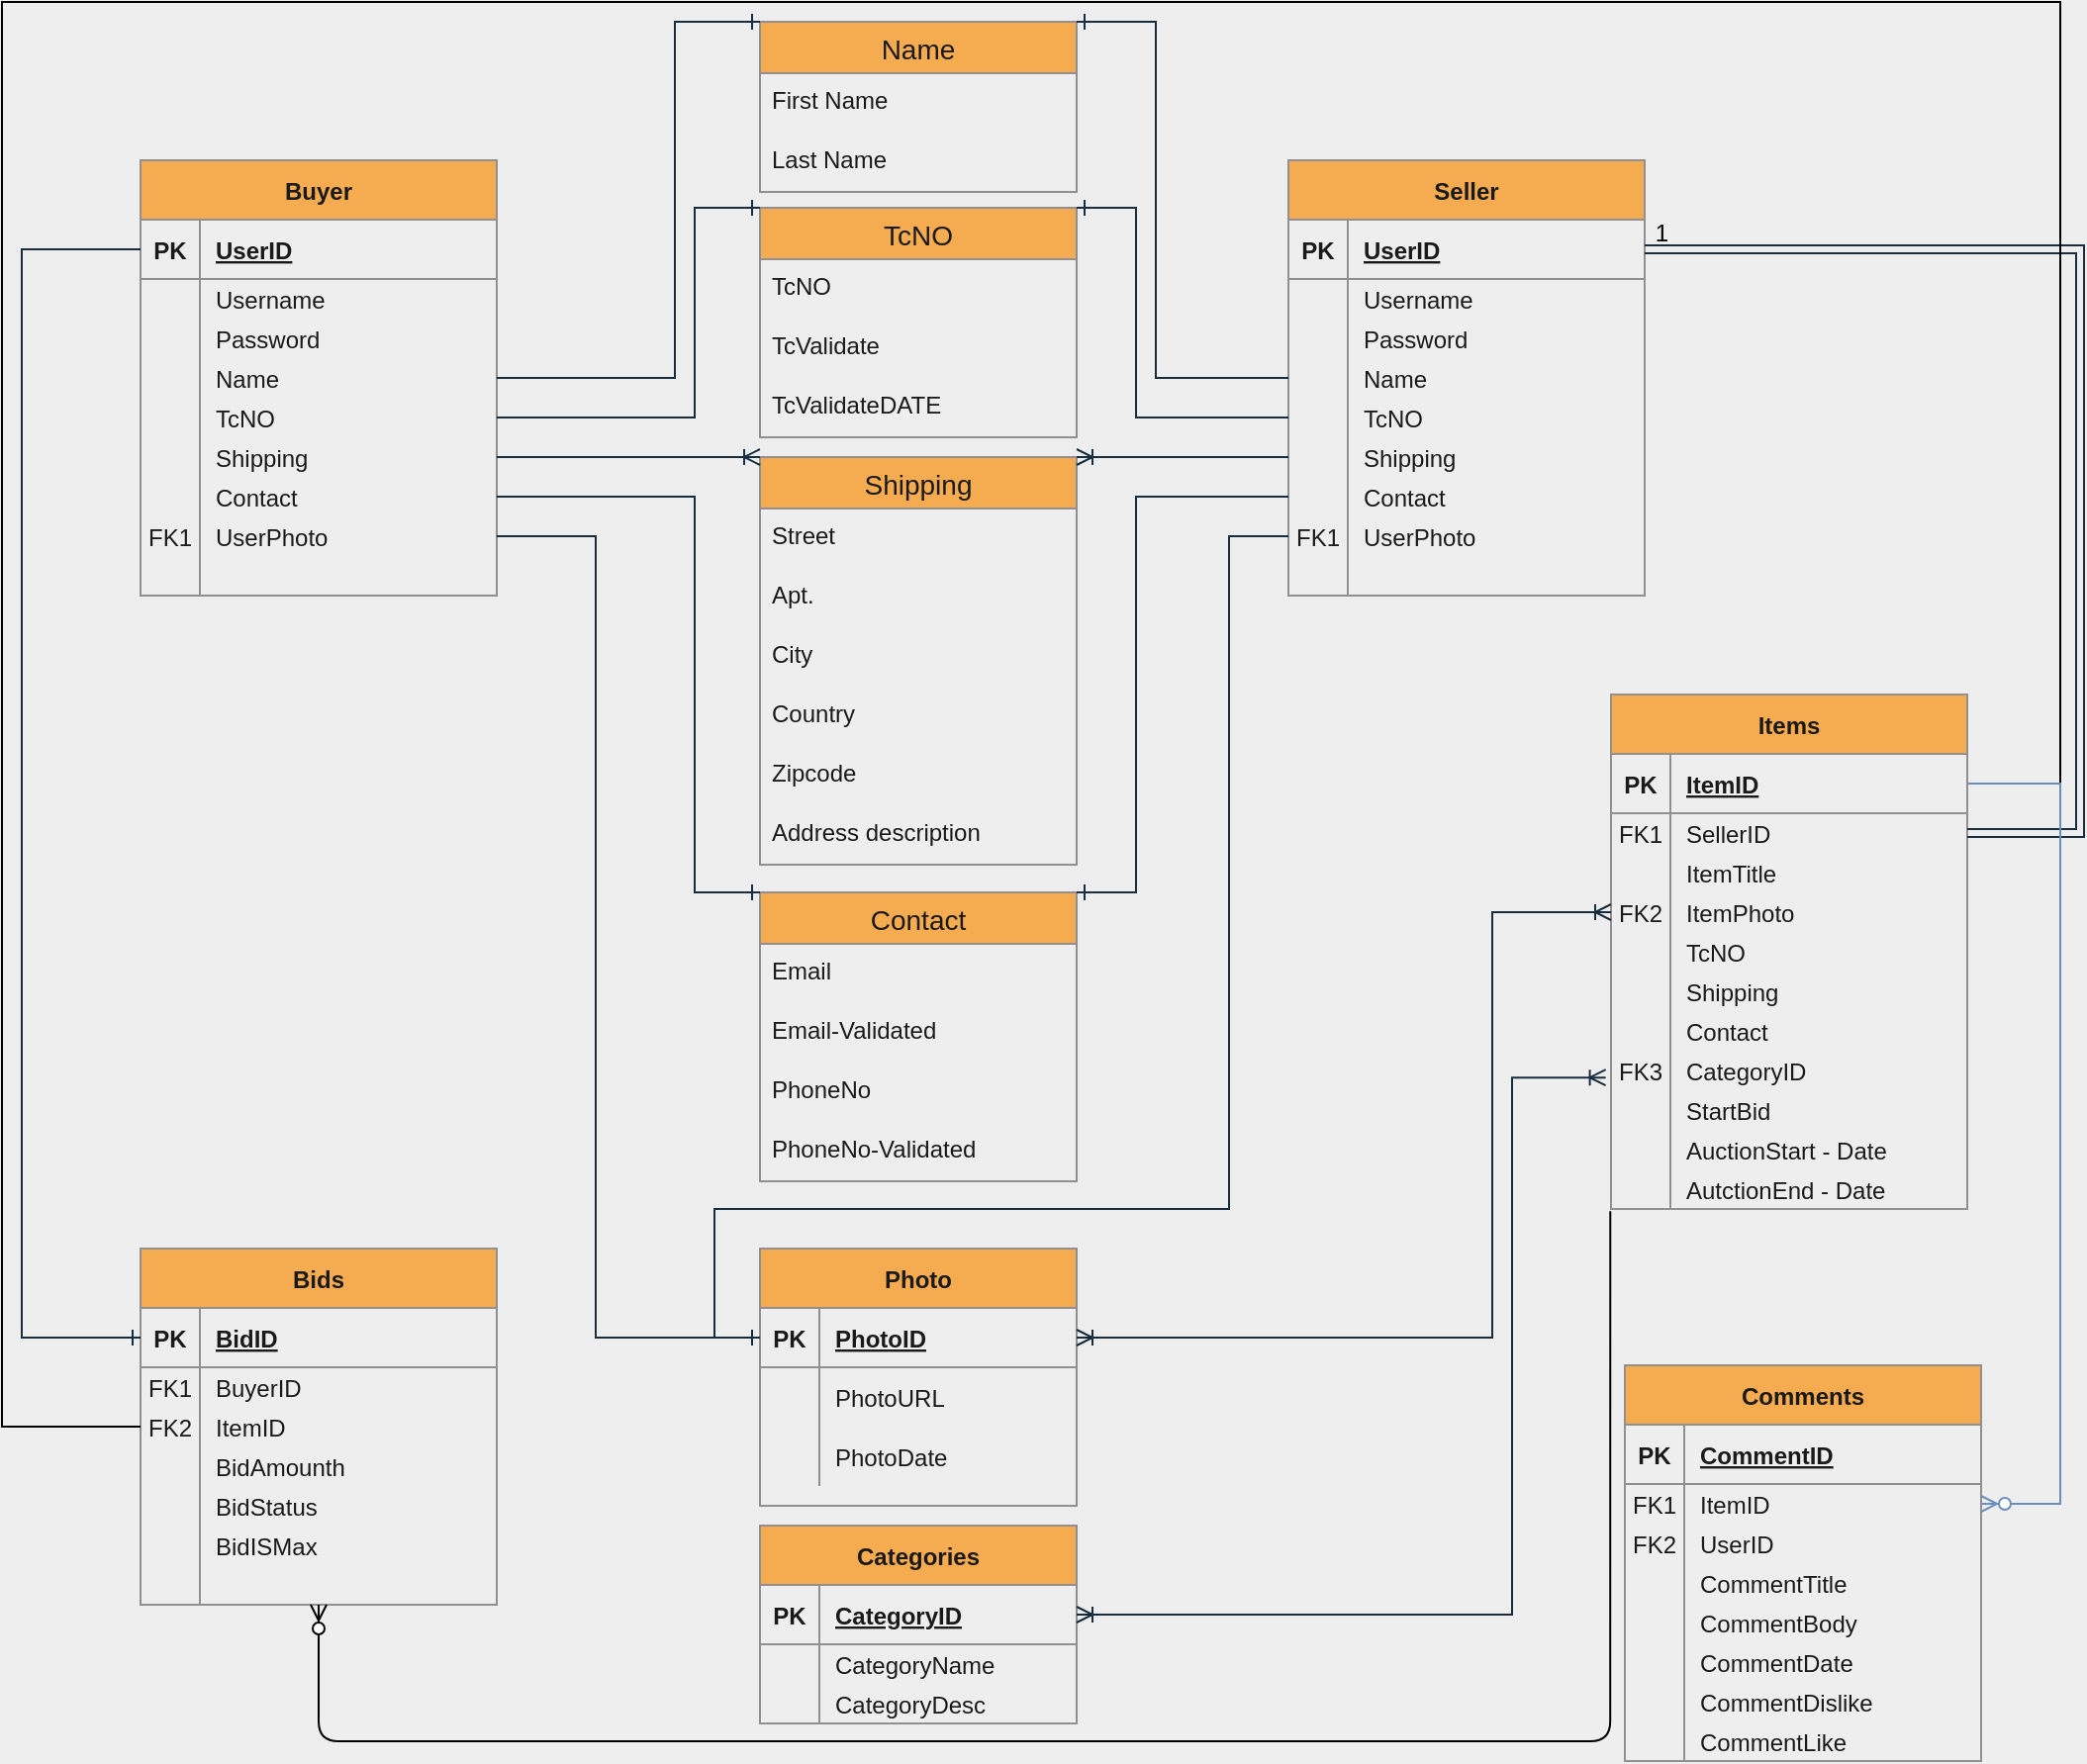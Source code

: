 <mxfile version="14.5.1" type="github">
  <diagram id="prtHgNgQTEPvFCAcTncT" name="Page-1">
    <mxGraphModel dx="3289" dy="2046" grid="1" gridSize="10" guides="1" tooltips="1" connect="1" arrows="1" fold="1" page="1" pageScale="1" pageWidth="827" pageHeight="1169" background="#EEEEEE" math="0" shadow="0">
      <root>
        <mxCell id="0" />
        <mxCell id="1" parent="0" />
        <mxCell id="GUcHN5ARu1pP9IUez5kW-1" value="Seller" style="shape=table;startSize=30;container=1;collapsible=1;childLayout=tableLayout;fixedRows=1;rowLines=0;fontStyle=1;align=center;resizeLast=1;fillColor=#F5AB50;strokeColor=#909090;fontColor=#1A1A1A;" parent="1" vertex="1">
          <mxGeometry x="-400" y="-1089" width="180" height="220" as="geometry">
            <mxRectangle x="30" y="90" width="60" height="30" as="alternateBounds" />
          </mxGeometry>
        </mxCell>
        <mxCell id="GUcHN5ARu1pP9IUez5kW-2" value="" style="shape=partialRectangle;collapsible=0;dropTarget=0;pointerEvents=0;fillColor=none;top=0;left=0;bottom=1;right=0;points=[[0,0.5],[1,0.5]];portConstraint=eastwest;strokeColor=#909090;fontColor=#1A1A1A;" parent="GUcHN5ARu1pP9IUez5kW-1" vertex="1">
          <mxGeometry y="30" width="180" height="30" as="geometry" />
        </mxCell>
        <mxCell id="GUcHN5ARu1pP9IUez5kW-3" value="PK" style="shape=partialRectangle;connectable=0;fillColor=none;top=0;left=0;bottom=0;right=0;fontStyle=1;overflow=hidden;strokeColor=#909090;fontColor=#1A1A1A;" parent="GUcHN5ARu1pP9IUez5kW-2" vertex="1">
          <mxGeometry width="30" height="30" as="geometry" />
        </mxCell>
        <mxCell id="GUcHN5ARu1pP9IUez5kW-4" value="UserID" style="shape=partialRectangle;connectable=0;fillColor=none;top=0;left=0;bottom=0;right=0;align=left;spacingLeft=6;fontStyle=5;overflow=hidden;strokeColor=#909090;fontColor=#1A1A1A;" parent="GUcHN5ARu1pP9IUez5kW-2" vertex="1">
          <mxGeometry x="30" width="150" height="30" as="geometry" />
        </mxCell>
        <mxCell id="GUcHN5ARu1pP9IUez5kW-5" value="" style="shape=partialRectangle;collapsible=0;dropTarget=0;pointerEvents=0;fillColor=none;top=0;left=0;bottom=0;right=0;points=[[0,0.5],[1,0.5]];portConstraint=eastwest;strokeColor=#909090;fontColor=#1A1A1A;" parent="GUcHN5ARu1pP9IUez5kW-1" vertex="1">
          <mxGeometry y="60" width="180" height="20" as="geometry" />
        </mxCell>
        <mxCell id="GUcHN5ARu1pP9IUez5kW-6" value="" style="shape=partialRectangle;connectable=0;fillColor=none;top=0;left=0;bottom=0;right=0;editable=1;overflow=hidden;strokeColor=#909090;fontColor=#1A1A1A;" parent="GUcHN5ARu1pP9IUez5kW-5" vertex="1">
          <mxGeometry width="30" height="20" as="geometry" />
        </mxCell>
        <mxCell id="GUcHN5ARu1pP9IUez5kW-7" value="Username" style="shape=partialRectangle;connectable=0;fillColor=none;top=0;left=0;bottom=0;right=0;align=left;spacingLeft=6;overflow=hidden;strokeColor=#909090;fontColor=#1A1A1A;" parent="GUcHN5ARu1pP9IUez5kW-5" vertex="1">
          <mxGeometry x="30" width="150" height="20" as="geometry" />
        </mxCell>
        <mxCell id="GUcHN5ARu1pP9IUez5kW-8" value="" style="shape=partialRectangle;collapsible=0;dropTarget=0;pointerEvents=0;fillColor=none;top=0;left=0;bottom=0;right=0;points=[[0,0.5],[1,0.5]];portConstraint=eastwest;strokeColor=#909090;fontColor=#1A1A1A;" parent="GUcHN5ARu1pP9IUez5kW-1" vertex="1">
          <mxGeometry y="80" width="180" height="20" as="geometry" />
        </mxCell>
        <mxCell id="GUcHN5ARu1pP9IUez5kW-9" value="" style="shape=partialRectangle;connectable=0;fillColor=none;top=0;left=0;bottom=0;right=0;editable=1;overflow=hidden;strokeColor=#909090;fontColor=#1A1A1A;" parent="GUcHN5ARu1pP9IUez5kW-8" vertex="1">
          <mxGeometry width="30" height="20" as="geometry" />
        </mxCell>
        <mxCell id="GUcHN5ARu1pP9IUez5kW-10" value="Password" style="shape=partialRectangle;connectable=0;fillColor=none;top=0;left=0;bottom=0;right=0;align=left;spacingLeft=6;overflow=hidden;strokeColor=#909090;fontColor=#1A1A1A;" parent="GUcHN5ARu1pP9IUez5kW-8" vertex="1">
          <mxGeometry x="30" width="150" height="20" as="geometry" />
        </mxCell>
        <mxCell id="GUcHN5ARu1pP9IUez5kW-33" style="shape=partialRectangle;collapsible=0;dropTarget=0;pointerEvents=0;fillColor=none;top=0;left=0;bottom=0;right=0;points=[[0,0.5],[1,0.5]];portConstraint=eastwest;strokeColor=#909090;fontColor=#1A1A1A;" parent="GUcHN5ARu1pP9IUez5kW-1" vertex="1">
          <mxGeometry y="100" width="180" height="20" as="geometry" />
        </mxCell>
        <mxCell id="GUcHN5ARu1pP9IUez5kW-34" style="shape=partialRectangle;connectable=0;fillColor=none;top=0;left=0;bottom=0;right=0;editable=1;overflow=hidden;strokeColor=#909090;fontColor=#1A1A1A;" parent="GUcHN5ARu1pP9IUez5kW-33" vertex="1">
          <mxGeometry width="30" height="20" as="geometry" />
        </mxCell>
        <mxCell id="GUcHN5ARu1pP9IUez5kW-35" value="Name" style="shape=partialRectangle;connectable=0;fillColor=none;top=0;left=0;bottom=0;right=0;align=left;spacingLeft=6;overflow=hidden;strokeColor=#909090;fontColor=#1A1A1A;" parent="GUcHN5ARu1pP9IUez5kW-33" vertex="1">
          <mxGeometry x="30" width="150" height="20" as="geometry" />
        </mxCell>
        <mxCell id="GUcHN5ARu1pP9IUez5kW-39" style="shape=partialRectangle;collapsible=0;dropTarget=0;pointerEvents=0;fillColor=none;top=0;left=0;bottom=0;right=0;points=[[0,0.5],[1,0.5]];portConstraint=eastwest;strokeColor=#909090;fontColor=#1A1A1A;" parent="GUcHN5ARu1pP9IUez5kW-1" vertex="1">
          <mxGeometry y="120" width="180" height="20" as="geometry" />
        </mxCell>
        <mxCell id="GUcHN5ARu1pP9IUez5kW-40" style="shape=partialRectangle;connectable=0;fillColor=none;top=0;left=0;bottom=0;right=0;editable=1;overflow=hidden;strokeColor=#909090;fontColor=#1A1A1A;" parent="GUcHN5ARu1pP9IUez5kW-39" vertex="1">
          <mxGeometry width="30" height="20" as="geometry" />
        </mxCell>
        <mxCell id="GUcHN5ARu1pP9IUez5kW-41" value="TcNO" style="shape=partialRectangle;connectable=0;fillColor=none;top=0;left=0;bottom=0;right=0;align=left;spacingLeft=6;overflow=hidden;strokeColor=#909090;fontColor=#1A1A1A;" parent="GUcHN5ARu1pP9IUez5kW-39" vertex="1">
          <mxGeometry x="30" width="150" height="20" as="geometry" />
        </mxCell>
        <mxCell id="GUcHN5ARu1pP9IUez5kW-42" style="shape=partialRectangle;collapsible=0;dropTarget=0;pointerEvents=0;fillColor=none;top=0;left=0;bottom=0;right=0;points=[[0,0.5],[1,0.5]];portConstraint=eastwest;strokeColor=#909090;fontColor=#1A1A1A;" parent="GUcHN5ARu1pP9IUez5kW-1" vertex="1">
          <mxGeometry y="140" width="180" height="20" as="geometry" />
        </mxCell>
        <mxCell id="GUcHN5ARu1pP9IUez5kW-43" style="shape=partialRectangle;connectable=0;fillColor=none;top=0;left=0;bottom=0;right=0;editable=1;overflow=hidden;strokeColor=#909090;fontColor=#1A1A1A;" parent="GUcHN5ARu1pP9IUez5kW-42" vertex="1">
          <mxGeometry width="30" height="20" as="geometry" />
        </mxCell>
        <mxCell id="GUcHN5ARu1pP9IUez5kW-44" value="Shipping" style="shape=partialRectangle;connectable=0;fillColor=none;top=0;left=0;bottom=0;right=0;align=left;spacingLeft=6;overflow=hidden;strokeColor=#909090;fontColor=#1A1A1A;" parent="GUcHN5ARu1pP9IUez5kW-42" vertex="1">
          <mxGeometry x="30" width="150" height="20" as="geometry" />
        </mxCell>
        <mxCell id="GUcHN5ARu1pP9IUez5kW-45" style="shape=partialRectangle;collapsible=0;dropTarget=0;pointerEvents=0;fillColor=none;top=0;left=0;bottom=0;right=0;points=[[0,0.5],[1,0.5]];portConstraint=eastwest;strokeColor=#909090;fontColor=#1A1A1A;" parent="GUcHN5ARu1pP9IUez5kW-1" vertex="1">
          <mxGeometry y="160" width="180" height="20" as="geometry" />
        </mxCell>
        <mxCell id="GUcHN5ARu1pP9IUez5kW-46" style="shape=partialRectangle;connectable=0;fillColor=none;top=0;left=0;bottom=0;right=0;editable=1;overflow=hidden;strokeColor=#909090;fontColor=#1A1A1A;" parent="GUcHN5ARu1pP9IUez5kW-45" vertex="1">
          <mxGeometry width="30" height="20" as="geometry" />
        </mxCell>
        <mxCell id="GUcHN5ARu1pP9IUez5kW-47" value="Contact" style="shape=partialRectangle;connectable=0;fillColor=none;top=0;left=0;bottom=0;right=0;align=left;spacingLeft=6;overflow=hidden;strokeColor=#909090;fontColor=#1A1A1A;" parent="GUcHN5ARu1pP9IUez5kW-45" vertex="1">
          <mxGeometry x="30" width="150" height="20" as="geometry" />
        </mxCell>
        <mxCell id="GUcHN5ARu1pP9IUez5kW-48" style="shape=partialRectangle;collapsible=0;dropTarget=0;pointerEvents=0;fillColor=none;top=0;left=0;bottom=0;right=0;points=[[0,0.5],[1,0.5]];portConstraint=eastwest;strokeColor=#909090;fontColor=#1A1A1A;" parent="GUcHN5ARu1pP9IUez5kW-1" vertex="1">
          <mxGeometry y="180" width="180" height="20" as="geometry" />
        </mxCell>
        <mxCell id="GUcHN5ARu1pP9IUez5kW-49" value="FK1" style="shape=partialRectangle;connectable=0;fillColor=none;top=0;left=0;bottom=0;right=0;editable=1;overflow=hidden;strokeColor=#909090;fontColor=#1A1A1A;" parent="GUcHN5ARu1pP9IUez5kW-48" vertex="1">
          <mxGeometry width="30" height="20" as="geometry" />
        </mxCell>
        <mxCell id="GUcHN5ARu1pP9IUez5kW-50" value="UserPhoto" style="shape=partialRectangle;connectable=0;fillColor=none;top=0;left=0;bottom=0;right=0;align=left;spacingLeft=6;overflow=hidden;strokeColor=#909090;fontColor=#1A1A1A;" parent="GUcHN5ARu1pP9IUez5kW-48" vertex="1">
          <mxGeometry x="30" width="150" height="20" as="geometry" />
        </mxCell>
        <mxCell id="jypE4hBl9Hs71jz8xIUE-147" style="shape=partialRectangle;collapsible=0;dropTarget=0;pointerEvents=0;fillColor=none;top=0;left=0;bottom=0;right=0;points=[[0,0.5],[1,0.5]];portConstraint=eastwest;strokeColor=#909090;fontColor=#1A1A1A;" parent="GUcHN5ARu1pP9IUez5kW-1" vertex="1">
          <mxGeometry y="200" width="180" height="20" as="geometry" />
        </mxCell>
        <mxCell id="jypE4hBl9Hs71jz8xIUE-148" style="shape=partialRectangle;connectable=0;fillColor=none;top=0;left=0;bottom=0;right=0;editable=1;overflow=hidden;strokeColor=#909090;fontColor=#1A1A1A;" parent="jypE4hBl9Hs71jz8xIUE-147" vertex="1">
          <mxGeometry width="30" height="20" as="geometry" />
        </mxCell>
        <mxCell id="jypE4hBl9Hs71jz8xIUE-149" style="shape=partialRectangle;connectable=0;fillColor=none;top=0;left=0;bottom=0;right=0;align=left;spacingLeft=6;overflow=hidden;strokeColor=#909090;fontColor=#1A1A1A;" parent="jypE4hBl9Hs71jz8xIUE-147" vertex="1">
          <mxGeometry x="30" width="150" height="20" as="geometry" />
        </mxCell>
        <mxCell id="GUcHN5ARu1pP9IUez5kW-76" value="TcNO" style="swimlane;fontStyle=0;childLayout=stackLayout;horizontal=1;startSize=26;horizontalStack=0;resizeParent=1;resizeParentMax=0;resizeLast=0;collapsible=1;marginBottom=0;align=center;fontSize=14;fillColor=#F5AB50;strokeColor=#909090;fontColor=#1A1A1A;" parent="1" vertex="1">
          <mxGeometry x="-667" y="-1065" width="160" height="116" as="geometry">
            <mxRectangle x="-240" y="114" width="160" height="26" as="alternateBounds" />
          </mxGeometry>
        </mxCell>
        <mxCell id="GUcHN5ARu1pP9IUez5kW-77" value="TcNO" style="text;strokeColor=none;fillColor=none;spacingLeft=4;spacingRight=4;overflow=hidden;rotatable=0;points=[[0,0.5],[1,0.5]];portConstraint=eastwest;fontSize=12;fontColor=#1A1A1A;" parent="GUcHN5ARu1pP9IUez5kW-76" vertex="1">
          <mxGeometry y="26" width="160" height="30" as="geometry" />
        </mxCell>
        <mxCell id="GUcHN5ARu1pP9IUez5kW-78" value="TcValidate" style="text;strokeColor=none;fillColor=none;spacingLeft=4;spacingRight=4;overflow=hidden;rotatable=0;points=[[0,0.5],[1,0.5]];portConstraint=eastwest;fontSize=12;fontColor=#1A1A1A;" parent="GUcHN5ARu1pP9IUez5kW-76" vertex="1">
          <mxGeometry y="56" width="160" height="30" as="geometry" />
        </mxCell>
        <mxCell id="GUcHN5ARu1pP9IUez5kW-79" value="TcValidateDATE" style="text;strokeColor=none;fillColor=none;spacingLeft=4;spacingRight=4;overflow=hidden;rotatable=0;points=[[0,0.5],[1,0.5]];portConstraint=eastwest;fontSize=12;fontColor=#1A1A1A;" parent="GUcHN5ARu1pP9IUez5kW-76" vertex="1">
          <mxGeometry y="86" width="160" height="30" as="geometry" />
        </mxCell>
        <mxCell id="GUcHN5ARu1pP9IUez5kW-80" value="" style="edgeStyle=orthogonalEdgeStyle;fontSize=12;html=1;endArrow=ERone;endFill=1;exitX=0;exitY=0.5;exitDx=0;exitDy=0;entryX=1;entryY=0;entryDx=0;entryDy=0;strokeColor=#182E3E;fontColor=#1A1A1A;labelBackgroundColor=#EEEEEE;rounded=0;" parent="1" source="GUcHN5ARu1pP9IUez5kW-39" target="GUcHN5ARu1pP9IUez5kW-76" edge="1">
          <mxGeometry width="100" height="100" relative="1" as="geometry">
            <mxPoint x="-337" y="-869" as="sourcePoint" />
            <mxPoint x="-237" y="-969" as="targetPoint" />
            <Array as="points">
              <mxPoint x="-477" y="-959" />
              <mxPoint x="-477" y="-1065" />
            </Array>
          </mxGeometry>
        </mxCell>
        <mxCell id="GUcHN5ARu1pP9IUez5kW-81" value="Name" style="swimlane;fontStyle=0;childLayout=stackLayout;horizontal=1;startSize=26;horizontalStack=0;resizeParent=1;resizeParentMax=0;resizeLast=0;collapsible=1;marginBottom=0;align=center;fontSize=14;fillColor=#F5AB50;strokeColor=#909090;fontColor=#1A1A1A;" parent="1" vertex="1">
          <mxGeometry x="-667" y="-1159" width="160" height="86" as="geometry">
            <mxRectangle x="-240" y="20" width="160" height="26" as="alternateBounds" />
          </mxGeometry>
        </mxCell>
        <mxCell id="GUcHN5ARu1pP9IUez5kW-82" value="First Name" style="text;strokeColor=none;fillColor=none;spacingLeft=4;spacingRight=4;overflow=hidden;rotatable=0;points=[[0,0.5],[1,0.5]];portConstraint=eastwest;fontSize=12;fontColor=#1A1A1A;" parent="GUcHN5ARu1pP9IUez5kW-81" vertex="1">
          <mxGeometry y="26" width="160" height="30" as="geometry" />
        </mxCell>
        <mxCell id="GUcHN5ARu1pP9IUez5kW-83" value="Last Name" style="text;strokeColor=none;fillColor=none;spacingLeft=4;spacingRight=4;overflow=hidden;rotatable=0;points=[[0,0.5],[1,0.5]];portConstraint=eastwest;fontSize=12;fontColor=#1A1A1A;" parent="GUcHN5ARu1pP9IUez5kW-81" vertex="1">
          <mxGeometry y="56" width="160" height="30" as="geometry" />
        </mxCell>
        <mxCell id="GUcHN5ARu1pP9IUez5kW-85" value="" style="edgeStyle=orthogonalEdgeStyle;fontSize=12;html=1;endArrow=ERone;endFill=1;exitX=0;exitY=0.5;exitDx=0;exitDy=0;entryX=1;entryY=0;entryDx=0;entryDy=0;strokeColor=#182E3E;fontColor=#1A1A1A;labelBackgroundColor=#EEEEEE;rounded=0;" parent="1" source="GUcHN5ARu1pP9IUez5kW-33" target="GUcHN5ARu1pP9IUez5kW-81" edge="1">
          <mxGeometry width="100" height="100" relative="1" as="geometry">
            <mxPoint x="-387" y="-949" as="sourcePoint" />
            <mxPoint x="-447" y="-889" as="targetPoint" />
            <Array as="points">
              <mxPoint x="-467" y="-979" />
              <mxPoint x="-467" y="-1159" />
            </Array>
          </mxGeometry>
        </mxCell>
        <mxCell id="GUcHN5ARu1pP9IUez5kW-157" value="Shipping" style="swimlane;fontStyle=0;childLayout=stackLayout;horizontal=1;startSize=26;horizontalStack=0;resizeParent=1;resizeParentMax=0;resizeLast=0;collapsible=1;marginBottom=0;align=center;fontSize=14;glass=0;shadow=0;fillColor=#F5AB50;strokeColor=#909090;fontColor=#1A1A1A;" parent="1" vertex="1">
          <mxGeometry x="-667" y="-939" width="160" height="206" as="geometry">
            <mxRectangle x="-240" y="240" width="160" height="26" as="alternateBounds" />
          </mxGeometry>
        </mxCell>
        <mxCell id="GUcHN5ARu1pP9IUez5kW-158" value="Street" style="text;strokeColor=none;fillColor=none;spacingLeft=4;spacingRight=4;overflow=hidden;rotatable=0;points=[[0,0.5],[1,0.5]];portConstraint=eastwest;fontSize=12;fontColor=#1A1A1A;" parent="GUcHN5ARu1pP9IUez5kW-157" vertex="1">
          <mxGeometry y="26" width="160" height="30" as="geometry" />
        </mxCell>
        <mxCell id="GUcHN5ARu1pP9IUez5kW-388" value="Apt." style="text;strokeColor=none;fillColor=none;spacingLeft=4;spacingRight=4;overflow=hidden;rotatable=0;points=[[0,0.5],[1,0.5]];portConstraint=eastwest;fontSize=12;fontColor=#1A1A1A;" parent="GUcHN5ARu1pP9IUez5kW-157" vertex="1">
          <mxGeometry y="56" width="160" height="30" as="geometry" />
        </mxCell>
        <mxCell id="GUcHN5ARu1pP9IUez5kW-159" value="City" style="text;strokeColor=none;fillColor=none;spacingLeft=4;spacingRight=4;overflow=hidden;rotatable=0;points=[[0,0.5],[1,0.5]];portConstraint=eastwest;fontSize=12;fontColor=#1A1A1A;" parent="GUcHN5ARu1pP9IUez5kW-157" vertex="1">
          <mxGeometry y="86" width="160" height="30" as="geometry" />
        </mxCell>
        <mxCell id="GUcHN5ARu1pP9IUez5kW-160" value="Country" style="text;strokeColor=none;fillColor=none;spacingLeft=4;spacingRight=4;overflow=hidden;rotatable=0;points=[[0,0.5],[1,0.5]];portConstraint=eastwest;fontSize=12;fontColor=#1A1A1A;" parent="GUcHN5ARu1pP9IUez5kW-157" vertex="1">
          <mxGeometry y="116" width="160" height="30" as="geometry" />
        </mxCell>
        <mxCell id="GUcHN5ARu1pP9IUez5kW-389" value="Zipcode" style="text;strokeColor=none;fillColor=none;spacingLeft=4;spacingRight=4;overflow=hidden;rotatable=0;points=[[0,0.5],[1,0.5]];portConstraint=eastwest;fontSize=12;fontColor=#1A1A1A;" parent="GUcHN5ARu1pP9IUez5kW-157" vertex="1">
          <mxGeometry y="146" width="160" height="30" as="geometry" />
        </mxCell>
        <mxCell id="GUcHN5ARu1pP9IUez5kW-390" value="Address description" style="text;strokeColor=none;fillColor=none;spacingLeft=4;spacingRight=4;overflow=hidden;rotatable=0;points=[[0,0.5],[1,0.5]];portConstraint=eastwest;fontSize=12;fontColor=#1A1A1A;" parent="GUcHN5ARu1pP9IUez5kW-157" vertex="1">
          <mxGeometry y="176" width="160" height="30" as="geometry" />
        </mxCell>
        <mxCell id="GUcHN5ARu1pP9IUez5kW-161" value="" style="edgeStyle=entityRelationEdgeStyle;fontSize=12;html=1;endArrow=ERoneToMany;entryX=1;entryY=0;entryDx=0;entryDy=0;exitX=0;exitY=0.5;exitDx=0;exitDy=0;strokeColor=#182E3E;fontColor=#1A1A1A;labelBackgroundColor=#EEEEEE;" parent="1" source="GUcHN5ARu1pP9IUez5kW-42" target="GUcHN5ARu1pP9IUez5kW-157" edge="1">
          <mxGeometry width="100" height="100" relative="1" as="geometry">
            <mxPoint x="-497" y="-849" as="sourcePoint" />
            <mxPoint x="-397" y="-949" as="targetPoint" />
          </mxGeometry>
        </mxCell>
        <mxCell id="GUcHN5ARu1pP9IUez5kW-392" value="Contact" style="swimlane;fontStyle=0;childLayout=stackLayout;horizontal=1;startSize=26;horizontalStack=0;resizeParent=1;resizeParentMax=0;resizeLast=0;collapsible=1;marginBottom=0;align=center;fontSize=14;glass=0;shadow=0;fillColor=#F5AB50;strokeColor=#909090;fontColor=#1A1A1A;" parent="1" vertex="1">
          <mxGeometry x="-667" y="-719" width="160" height="146" as="geometry">
            <mxRectangle x="-240" y="460" width="160" height="26" as="alternateBounds" />
          </mxGeometry>
        </mxCell>
        <mxCell id="GUcHN5ARu1pP9IUez5kW-394" value="Email" style="text;strokeColor=none;fillColor=none;spacingLeft=4;spacingRight=4;overflow=hidden;rotatable=0;points=[[0,0.5],[1,0.5]];portConstraint=eastwest;fontSize=12;fontColor=#1A1A1A;" parent="GUcHN5ARu1pP9IUez5kW-392" vertex="1">
          <mxGeometry y="26" width="160" height="30" as="geometry" />
        </mxCell>
        <mxCell id="GUcHN5ARu1pP9IUez5kW-396" value="Email-Validated" style="text;strokeColor=none;fillColor=none;spacingLeft=4;spacingRight=4;overflow=hidden;rotatable=0;points=[[0,0.5],[1,0.5]];portConstraint=eastwest;fontSize=12;fontColor=#1A1A1A;" parent="GUcHN5ARu1pP9IUez5kW-392" vertex="1">
          <mxGeometry y="56" width="160" height="30" as="geometry" />
        </mxCell>
        <mxCell id="GUcHN5ARu1pP9IUez5kW-397" value="PhoneNo" style="text;strokeColor=none;fillColor=none;spacingLeft=4;spacingRight=4;overflow=hidden;rotatable=0;points=[[0,0.5],[1,0.5]];portConstraint=eastwest;fontSize=12;fontColor=#1A1A1A;" parent="GUcHN5ARu1pP9IUez5kW-392" vertex="1">
          <mxGeometry y="86" width="160" height="30" as="geometry" />
        </mxCell>
        <mxCell id="GUcHN5ARu1pP9IUez5kW-398" value="PhoneNo-Validated" style="text;strokeColor=none;fillColor=none;spacingLeft=4;spacingRight=4;overflow=hidden;rotatable=0;points=[[0,0.5],[1,0.5]];portConstraint=eastwest;fontSize=12;fontColor=#1A1A1A;" parent="GUcHN5ARu1pP9IUez5kW-392" vertex="1">
          <mxGeometry y="116" width="160" height="30" as="geometry" />
        </mxCell>
        <mxCell id="GUcHN5ARu1pP9IUez5kW-399" value="" style="edgeStyle=orthogonalEdgeStyle;fontSize=12;html=1;endArrow=ERone;endFill=1;strokeColor=#182E3E;fontColor=#1A1A1A;exitX=0;exitY=0.5;exitDx=0;exitDy=0;entryX=1;entryY=0;entryDx=0;entryDy=0;labelBackgroundColor=#EEEEEE;rounded=0;" parent="1" source="GUcHN5ARu1pP9IUez5kW-45" target="GUcHN5ARu1pP9IUez5kW-392" edge="1">
          <mxGeometry width="100" height="100" relative="1" as="geometry">
            <mxPoint x="-437" y="-909" as="sourcePoint" />
            <mxPoint x="-427" y="-719" as="targetPoint" />
            <Array as="points">
              <mxPoint x="-477" y="-919" />
              <mxPoint x="-477" y="-719" />
            </Array>
          </mxGeometry>
        </mxCell>
        <mxCell id="jypE4hBl9Hs71jz8xIUE-2" value="Items" style="shape=table;startSize=30;container=1;collapsible=1;childLayout=tableLayout;fixedRows=1;rowLines=0;fontStyle=1;align=center;resizeLast=1;fillColor=#F5AB50;strokeColor=#909090;fontColor=#1A1A1A;" parent="1" vertex="1">
          <mxGeometry x="-237" y="-819" width="180" height="260" as="geometry">
            <mxRectangle x="234" y="360" width="60" height="30" as="alternateBounds" />
          </mxGeometry>
        </mxCell>
        <mxCell id="jypE4hBl9Hs71jz8xIUE-3" value="" style="shape=partialRectangle;collapsible=0;dropTarget=0;pointerEvents=0;fillColor=none;top=0;left=0;bottom=1;right=0;points=[[0,0.5],[1,0.5]];portConstraint=eastwest;strokeColor=#909090;fontColor=#1A1A1A;" parent="jypE4hBl9Hs71jz8xIUE-2" vertex="1">
          <mxGeometry y="30" width="180" height="30" as="geometry" />
        </mxCell>
        <mxCell id="jypE4hBl9Hs71jz8xIUE-4" value="PK" style="shape=partialRectangle;connectable=0;fillColor=none;top=0;left=0;bottom=0;right=0;fontStyle=1;overflow=hidden;strokeColor=#909090;fontColor=#1A1A1A;" parent="jypE4hBl9Hs71jz8xIUE-3" vertex="1">
          <mxGeometry width="30" height="30" as="geometry" />
        </mxCell>
        <mxCell id="jypE4hBl9Hs71jz8xIUE-5" value="ItemID" style="shape=partialRectangle;connectable=0;fillColor=none;top=0;left=0;bottom=0;right=0;align=left;spacingLeft=6;fontStyle=5;overflow=hidden;strokeColor=#909090;fontColor=#1A1A1A;" parent="jypE4hBl9Hs71jz8xIUE-3" vertex="1">
          <mxGeometry x="30" width="150" height="30" as="geometry" />
        </mxCell>
        <mxCell id="jypE4hBl9Hs71jz8xIUE-6" value="" style="shape=partialRectangle;collapsible=0;dropTarget=0;pointerEvents=0;fillColor=none;top=0;left=0;bottom=0;right=0;points=[[0,0.5],[1,0.5]];portConstraint=eastwest;strokeColor=#909090;fontColor=#1A1A1A;" parent="jypE4hBl9Hs71jz8xIUE-2" vertex="1">
          <mxGeometry y="60" width="180" height="20" as="geometry" />
        </mxCell>
        <mxCell id="jypE4hBl9Hs71jz8xIUE-7" value="FK1" style="shape=partialRectangle;connectable=0;fillColor=none;top=0;left=0;bottom=0;right=0;editable=1;overflow=hidden;strokeColor=#909090;fontColor=#1A1A1A;" parent="jypE4hBl9Hs71jz8xIUE-6" vertex="1">
          <mxGeometry width="30" height="20" as="geometry" />
        </mxCell>
        <mxCell id="jypE4hBl9Hs71jz8xIUE-8" value="SellerID" style="shape=partialRectangle;connectable=0;fillColor=none;top=0;left=0;bottom=0;right=0;align=left;spacingLeft=6;overflow=hidden;strokeColor=#909090;fontColor=#1A1A1A;" parent="jypE4hBl9Hs71jz8xIUE-6" vertex="1">
          <mxGeometry x="30" width="150" height="20" as="geometry" />
        </mxCell>
        <mxCell id="jypE4hBl9Hs71jz8xIUE-9" value="" style="shape=partialRectangle;collapsible=0;dropTarget=0;pointerEvents=0;fillColor=none;top=0;left=0;bottom=0;right=0;points=[[0,0.5],[1,0.5]];portConstraint=eastwest;strokeColor=#909090;fontColor=#1A1A1A;" parent="jypE4hBl9Hs71jz8xIUE-2" vertex="1">
          <mxGeometry y="80" width="180" height="20" as="geometry" />
        </mxCell>
        <mxCell id="jypE4hBl9Hs71jz8xIUE-10" value="" style="shape=partialRectangle;connectable=0;fillColor=none;top=0;left=0;bottom=0;right=0;editable=1;overflow=hidden;strokeColor=#909090;fontColor=#1A1A1A;" parent="jypE4hBl9Hs71jz8xIUE-9" vertex="1">
          <mxGeometry width="30" height="20" as="geometry" />
        </mxCell>
        <mxCell id="jypE4hBl9Hs71jz8xIUE-11" value="ItemTitle" style="shape=partialRectangle;connectable=0;fillColor=none;top=0;left=0;bottom=0;right=0;align=left;spacingLeft=6;overflow=hidden;strokeColor=#909090;fontColor=#1A1A1A;" parent="jypE4hBl9Hs71jz8xIUE-9" vertex="1">
          <mxGeometry x="30" width="150" height="20" as="geometry" />
        </mxCell>
        <mxCell id="jypE4hBl9Hs71jz8xIUE-12" style="shape=partialRectangle;collapsible=0;dropTarget=0;pointerEvents=0;fillColor=none;top=0;left=0;bottom=0;right=0;points=[[0,0.5],[1,0.5]];portConstraint=eastwest;strokeColor=#909090;fontColor=#1A1A1A;" parent="jypE4hBl9Hs71jz8xIUE-2" vertex="1">
          <mxGeometry y="100" width="180" height="20" as="geometry" />
        </mxCell>
        <mxCell id="jypE4hBl9Hs71jz8xIUE-13" value="FK2" style="shape=partialRectangle;connectable=0;fillColor=none;top=0;left=0;bottom=0;right=0;editable=1;overflow=hidden;strokeColor=#909090;fontColor=#1A1A1A;" parent="jypE4hBl9Hs71jz8xIUE-12" vertex="1">
          <mxGeometry width="30" height="20" as="geometry" />
        </mxCell>
        <mxCell id="jypE4hBl9Hs71jz8xIUE-14" value="ItemPhoto" style="shape=partialRectangle;connectable=0;fillColor=none;top=0;left=0;bottom=0;right=0;align=left;spacingLeft=6;overflow=hidden;strokeColor=#909090;fontColor=#1A1A1A;" parent="jypE4hBl9Hs71jz8xIUE-12" vertex="1">
          <mxGeometry x="30" width="150" height="20" as="geometry" />
        </mxCell>
        <mxCell id="jypE4hBl9Hs71jz8xIUE-15" style="shape=partialRectangle;collapsible=0;dropTarget=0;pointerEvents=0;fillColor=none;top=0;left=0;bottom=0;right=0;points=[[0,0.5],[1,0.5]];portConstraint=eastwest;strokeColor=#909090;fontColor=#1A1A1A;" parent="jypE4hBl9Hs71jz8xIUE-2" vertex="1">
          <mxGeometry y="120" width="180" height="20" as="geometry" />
        </mxCell>
        <mxCell id="jypE4hBl9Hs71jz8xIUE-16" style="shape=partialRectangle;connectable=0;fillColor=none;top=0;left=0;bottom=0;right=0;editable=1;overflow=hidden;strokeColor=#909090;fontColor=#1A1A1A;" parent="jypE4hBl9Hs71jz8xIUE-15" vertex="1">
          <mxGeometry width="30" height="20" as="geometry" />
        </mxCell>
        <mxCell id="jypE4hBl9Hs71jz8xIUE-17" value="TcNO" style="shape=partialRectangle;connectable=0;fillColor=none;top=0;left=0;bottom=0;right=0;align=left;spacingLeft=6;overflow=hidden;strokeColor=#909090;fontColor=#1A1A1A;" parent="jypE4hBl9Hs71jz8xIUE-15" vertex="1">
          <mxGeometry x="30" width="150" height="20" as="geometry" />
        </mxCell>
        <mxCell id="jypE4hBl9Hs71jz8xIUE-18" style="shape=partialRectangle;collapsible=0;dropTarget=0;pointerEvents=0;fillColor=none;top=0;left=0;bottom=0;right=0;points=[[0,0.5],[1,0.5]];portConstraint=eastwest;strokeColor=#909090;fontColor=#1A1A1A;" parent="jypE4hBl9Hs71jz8xIUE-2" vertex="1">
          <mxGeometry y="140" width="180" height="20" as="geometry" />
        </mxCell>
        <mxCell id="jypE4hBl9Hs71jz8xIUE-19" style="shape=partialRectangle;connectable=0;fillColor=none;top=0;left=0;bottom=0;right=0;editable=1;overflow=hidden;strokeColor=#909090;fontColor=#1A1A1A;" parent="jypE4hBl9Hs71jz8xIUE-18" vertex="1">
          <mxGeometry width="30" height="20" as="geometry" />
        </mxCell>
        <mxCell id="jypE4hBl9Hs71jz8xIUE-20" value="Shipping" style="shape=partialRectangle;connectable=0;fillColor=none;top=0;left=0;bottom=0;right=0;align=left;spacingLeft=6;overflow=hidden;strokeColor=#909090;fontColor=#1A1A1A;" parent="jypE4hBl9Hs71jz8xIUE-18" vertex="1">
          <mxGeometry x="30" width="150" height="20" as="geometry" />
        </mxCell>
        <mxCell id="jypE4hBl9Hs71jz8xIUE-21" style="shape=partialRectangle;collapsible=0;dropTarget=0;pointerEvents=0;fillColor=none;top=0;left=0;bottom=0;right=0;points=[[0,0.5],[1,0.5]];portConstraint=eastwest;strokeColor=#909090;fontColor=#1A1A1A;" parent="jypE4hBl9Hs71jz8xIUE-2" vertex="1">
          <mxGeometry y="160" width="180" height="20" as="geometry" />
        </mxCell>
        <mxCell id="jypE4hBl9Hs71jz8xIUE-22" style="shape=partialRectangle;connectable=0;fillColor=none;top=0;left=0;bottom=0;right=0;editable=1;overflow=hidden;strokeColor=#909090;fontColor=#1A1A1A;" parent="jypE4hBl9Hs71jz8xIUE-21" vertex="1">
          <mxGeometry width="30" height="20" as="geometry" />
        </mxCell>
        <mxCell id="jypE4hBl9Hs71jz8xIUE-23" value="Contact" style="shape=partialRectangle;connectable=0;fillColor=none;top=0;left=0;bottom=0;right=0;align=left;spacingLeft=6;overflow=hidden;strokeColor=#909090;fontColor=#1A1A1A;" parent="jypE4hBl9Hs71jz8xIUE-21" vertex="1">
          <mxGeometry x="30" width="150" height="20" as="geometry" />
        </mxCell>
        <mxCell id="jypE4hBl9Hs71jz8xIUE-24" style="shape=partialRectangle;collapsible=0;dropTarget=0;pointerEvents=0;fillColor=none;top=0;left=0;bottom=0;right=0;points=[[0,0.5],[1,0.5]];portConstraint=eastwest;strokeColor=#909090;fontColor=#1A1A1A;" parent="jypE4hBl9Hs71jz8xIUE-2" vertex="1">
          <mxGeometry y="180" width="180" height="20" as="geometry" />
        </mxCell>
        <mxCell id="jypE4hBl9Hs71jz8xIUE-25" value="FK3" style="shape=partialRectangle;connectable=0;fillColor=none;top=0;left=0;bottom=0;right=0;editable=1;overflow=hidden;strokeColor=#909090;fontColor=#1A1A1A;" parent="jypE4hBl9Hs71jz8xIUE-24" vertex="1">
          <mxGeometry width="30" height="20" as="geometry" />
        </mxCell>
        <mxCell id="jypE4hBl9Hs71jz8xIUE-26" value="CategoryID" style="shape=partialRectangle;connectable=0;fillColor=none;top=0;left=0;bottom=0;right=0;align=left;spacingLeft=6;overflow=hidden;strokeColor=#909090;fontColor=#1A1A1A;" parent="jypE4hBl9Hs71jz8xIUE-24" vertex="1">
          <mxGeometry x="30" width="150" height="20" as="geometry" />
        </mxCell>
        <mxCell id="jypE4hBl9Hs71jz8xIUE-73" style="shape=partialRectangle;collapsible=0;dropTarget=0;pointerEvents=0;fillColor=none;top=0;left=0;bottom=0;right=0;points=[[0,0.5],[1,0.5]];portConstraint=eastwest;strokeColor=#909090;fontColor=#1A1A1A;" parent="jypE4hBl9Hs71jz8xIUE-2" vertex="1">
          <mxGeometry y="200" width="180" height="20" as="geometry" />
        </mxCell>
        <mxCell id="jypE4hBl9Hs71jz8xIUE-74" style="shape=partialRectangle;connectable=0;fillColor=none;top=0;left=0;bottom=0;right=0;editable=1;overflow=hidden;strokeColor=#909090;fontColor=#1A1A1A;" parent="jypE4hBl9Hs71jz8xIUE-73" vertex="1">
          <mxGeometry width="30" height="20" as="geometry" />
        </mxCell>
        <mxCell id="jypE4hBl9Hs71jz8xIUE-75" value="StartBid" style="shape=partialRectangle;connectable=0;fillColor=none;top=0;left=0;bottom=0;right=0;align=left;spacingLeft=6;overflow=hidden;strokeColor=#909090;fontColor=#1A1A1A;" parent="jypE4hBl9Hs71jz8xIUE-73" vertex="1">
          <mxGeometry x="30" width="150" height="20" as="geometry" />
        </mxCell>
        <mxCell id="jypE4hBl9Hs71jz8xIUE-76" style="shape=partialRectangle;collapsible=0;dropTarget=0;pointerEvents=0;fillColor=none;top=0;left=0;bottom=0;right=0;points=[[0,0.5],[1,0.5]];portConstraint=eastwest;strokeColor=#909090;fontColor=#1A1A1A;" parent="jypE4hBl9Hs71jz8xIUE-2" vertex="1">
          <mxGeometry y="220" width="180" height="20" as="geometry" />
        </mxCell>
        <mxCell id="jypE4hBl9Hs71jz8xIUE-77" style="shape=partialRectangle;connectable=0;fillColor=none;top=0;left=0;bottom=0;right=0;editable=1;overflow=hidden;strokeColor=#909090;fontColor=#1A1A1A;" parent="jypE4hBl9Hs71jz8xIUE-76" vertex="1">
          <mxGeometry width="30" height="20" as="geometry" />
        </mxCell>
        <mxCell id="jypE4hBl9Hs71jz8xIUE-78" value="AuctionStart - Date" style="shape=partialRectangle;connectable=0;fillColor=none;top=0;left=0;bottom=0;right=0;align=left;spacingLeft=6;overflow=hidden;strokeColor=#909090;fontColor=#1A1A1A;" parent="jypE4hBl9Hs71jz8xIUE-76" vertex="1">
          <mxGeometry x="30" width="150" height="20" as="geometry" />
        </mxCell>
        <mxCell id="jypE4hBl9Hs71jz8xIUE-79" style="shape=partialRectangle;collapsible=0;dropTarget=0;pointerEvents=0;fillColor=none;top=0;left=0;bottom=0;right=0;points=[[0,0.5],[1,0.5]];portConstraint=eastwest;strokeColor=#909090;fontColor=#1A1A1A;" parent="jypE4hBl9Hs71jz8xIUE-2" vertex="1">
          <mxGeometry y="240" width="180" height="20" as="geometry" />
        </mxCell>
        <mxCell id="jypE4hBl9Hs71jz8xIUE-80" style="shape=partialRectangle;connectable=0;fillColor=none;top=0;left=0;bottom=0;right=0;editable=1;overflow=hidden;strokeColor=#909090;fontColor=#1A1A1A;" parent="jypE4hBl9Hs71jz8xIUE-79" vertex="1">
          <mxGeometry width="30" height="20" as="geometry" />
        </mxCell>
        <mxCell id="jypE4hBl9Hs71jz8xIUE-81" value="AutctionEnd - Date" style="shape=partialRectangle;connectable=0;fillColor=none;top=0;left=0;bottom=0;right=0;align=left;spacingLeft=6;overflow=hidden;strokeColor=#909090;fontColor=#1A1A1A;" parent="jypE4hBl9Hs71jz8xIUE-79" vertex="1">
          <mxGeometry x="30" width="150" height="20" as="geometry" />
        </mxCell>
        <mxCell id="jypE4hBl9Hs71jz8xIUE-59" value="Photo" style="shape=table;startSize=30;container=1;collapsible=1;childLayout=tableLayout;fixedRows=1;rowLines=0;fontStyle=1;align=center;resizeLast=1;fillColor=#F5AB50;strokeColor=#909090;fontColor=#1A1A1A;flipH=0;flipV=0;" parent="1" vertex="1">
          <mxGeometry x="-667" y="-539" width="160" height="130" as="geometry">
            <mxRectangle x="-827" y="620" width="147" height="30" as="alternateBounds" />
          </mxGeometry>
        </mxCell>
        <mxCell id="jypE4hBl9Hs71jz8xIUE-60" value="" style="shape=partialRectangle;collapsible=0;dropTarget=0;pointerEvents=0;fillColor=none;top=0;left=0;bottom=1;right=0;points=[[0,0.5],[1,0.5]];portConstraint=eastwest;strokeColor=#909090;fontColor=#1A1A1A;" parent="jypE4hBl9Hs71jz8xIUE-59" vertex="1">
          <mxGeometry y="30" width="160" height="30" as="geometry" />
        </mxCell>
        <mxCell id="jypE4hBl9Hs71jz8xIUE-61" value="PK" style="shape=partialRectangle;connectable=0;fillColor=none;top=0;left=0;bottom=0;right=0;fontStyle=1;overflow=hidden;strokeColor=#909090;fontColor=#1A1A1A;" parent="jypE4hBl9Hs71jz8xIUE-60" vertex="1">
          <mxGeometry width="30" height="30" as="geometry" />
        </mxCell>
        <mxCell id="jypE4hBl9Hs71jz8xIUE-62" value="PhotoID" style="shape=partialRectangle;connectable=0;fillColor=none;top=0;left=0;bottom=0;right=0;align=left;spacingLeft=6;fontStyle=5;overflow=hidden;strokeColor=#909090;fontColor=#1A1A1A;" parent="jypE4hBl9Hs71jz8xIUE-60" vertex="1">
          <mxGeometry x="30" width="130" height="30" as="geometry" />
        </mxCell>
        <mxCell id="jypE4hBl9Hs71jz8xIUE-66" value="" style="shape=partialRectangle;collapsible=0;dropTarget=0;pointerEvents=0;fillColor=none;top=0;left=0;bottom=0;right=0;points=[[0,0.5],[1,0.5]];portConstraint=eastwest;strokeColor=#909090;fontColor=#1A1A1A;" parent="jypE4hBl9Hs71jz8xIUE-59" vertex="1">
          <mxGeometry y="60" width="160" height="30" as="geometry" />
        </mxCell>
        <mxCell id="jypE4hBl9Hs71jz8xIUE-67" value="" style="shape=partialRectangle;connectable=0;fillColor=none;top=0;left=0;bottom=0;right=0;editable=1;overflow=hidden;strokeColor=#909090;fontColor=#1A1A1A;" parent="jypE4hBl9Hs71jz8xIUE-66" vertex="1">
          <mxGeometry width="30" height="30" as="geometry" />
        </mxCell>
        <mxCell id="jypE4hBl9Hs71jz8xIUE-68" value="PhotoURL" style="shape=partialRectangle;connectable=0;fillColor=none;top=0;left=0;bottom=0;right=0;align=left;spacingLeft=6;overflow=hidden;strokeColor=#909090;fontColor=#1A1A1A;" parent="jypE4hBl9Hs71jz8xIUE-66" vertex="1">
          <mxGeometry x="30" width="130" height="30" as="geometry" />
        </mxCell>
        <mxCell id="jypE4hBl9Hs71jz8xIUE-69" value="" style="shape=partialRectangle;collapsible=0;dropTarget=0;pointerEvents=0;fillColor=none;top=0;left=0;bottom=0;right=0;points=[[0,0.5],[1,0.5]];portConstraint=eastwest;strokeColor=#909090;fontColor=#1A1A1A;" parent="jypE4hBl9Hs71jz8xIUE-59" vertex="1">
          <mxGeometry y="90" width="160" height="30" as="geometry" />
        </mxCell>
        <mxCell id="jypE4hBl9Hs71jz8xIUE-70" value="" style="shape=partialRectangle;connectable=0;fillColor=none;top=0;left=0;bottom=0;right=0;editable=1;overflow=hidden;strokeColor=#909090;fontColor=#1A1A1A;" parent="jypE4hBl9Hs71jz8xIUE-69" vertex="1">
          <mxGeometry width="30" height="30" as="geometry" />
        </mxCell>
        <mxCell id="jypE4hBl9Hs71jz8xIUE-71" value="PhotoDate" style="shape=partialRectangle;connectable=0;fillColor=none;top=0;left=0;bottom=0;right=0;align=left;spacingLeft=6;overflow=hidden;strokeColor=#909090;fontColor=#1A1A1A;" parent="jypE4hBl9Hs71jz8xIUE-69" vertex="1">
          <mxGeometry x="30" width="130" height="30" as="geometry" />
        </mxCell>
        <mxCell id="jypE4hBl9Hs71jz8xIUE-72" value="" style="edgeStyle=orthogonalEdgeStyle;fontSize=12;html=1;endArrow=ERoneToMany;startArrow=ERoneToMany;entryX=0;entryY=0.5;entryDx=0;entryDy=0;exitX=1;exitY=0.5;exitDx=0;exitDy=0;strokeColor=#182E3E;labelBackgroundColor=#EEEEEE;fontColor=#1A1A1A;rounded=0;" parent="1" source="jypE4hBl9Hs71jz8xIUE-60" target="jypE4hBl9Hs71jz8xIUE-12" edge="1">
          <mxGeometry width="100" height="100" relative="1" as="geometry">
            <mxPoint x="-427" y="-579" as="sourcePoint" />
            <mxPoint x="-327" y="-679" as="targetPoint" />
            <Array as="points">
              <mxPoint x="-297" y="-494" />
              <mxPoint x="-297" y="-709" />
            </Array>
          </mxGeometry>
        </mxCell>
        <mxCell id="jypE4hBl9Hs71jz8xIUE-87" value="Categories" style="shape=table;startSize=30;container=1;collapsible=1;childLayout=tableLayout;fixedRows=1;rowLines=0;fontStyle=1;align=center;resizeLast=1;fillColor=#F5AB50;strokeColor=#909090;fontColor=#1A1A1A;" parent="1" vertex="1">
          <mxGeometry x="-667" y="-399" width="160" height="100" as="geometry">
            <mxRectangle x="-667" y="-399" width="157" height="30" as="alternateBounds" />
          </mxGeometry>
        </mxCell>
        <mxCell id="jypE4hBl9Hs71jz8xIUE-88" value="" style="shape=partialRectangle;collapsible=0;dropTarget=0;pointerEvents=0;fillColor=none;top=0;left=0;bottom=1;right=0;points=[[0,0.5],[1,0.5]];portConstraint=eastwest;strokeColor=#909090;fontColor=#1A1A1A;" parent="jypE4hBl9Hs71jz8xIUE-87" vertex="1">
          <mxGeometry y="30" width="160" height="30" as="geometry" />
        </mxCell>
        <mxCell id="jypE4hBl9Hs71jz8xIUE-89" value="PK" style="shape=partialRectangle;connectable=0;fillColor=none;top=0;left=0;bottom=0;right=0;fontStyle=1;overflow=hidden;strokeColor=#909090;fontColor=#1A1A1A;" parent="jypE4hBl9Hs71jz8xIUE-88" vertex="1">
          <mxGeometry width="30" height="30" as="geometry" />
        </mxCell>
        <mxCell id="jypE4hBl9Hs71jz8xIUE-90" value="CategoryID" style="shape=partialRectangle;connectable=0;fillColor=none;top=0;left=0;bottom=0;right=0;align=left;spacingLeft=6;fontStyle=5;overflow=hidden;strokeColor=#909090;fontColor=#1A1A1A;" parent="jypE4hBl9Hs71jz8xIUE-88" vertex="1">
          <mxGeometry x="30" width="130" height="30" as="geometry" />
        </mxCell>
        <mxCell id="jypE4hBl9Hs71jz8xIUE-91" value="" style="shape=partialRectangle;collapsible=0;dropTarget=0;pointerEvents=0;fillColor=none;top=0;left=0;bottom=0;right=0;points=[[0,0.5],[1,0.5]];portConstraint=eastwest;strokeColor=#909090;fontColor=#1A1A1A;" parent="jypE4hBl9Hs71jz8xIUE-87" vertex="1">
          <mxGeometry y="60" width="160" height="20" as="geometry" />
        </mxCell>
        <mxCell id="jypE4hBl9Hs71jz8xIUE-92" value="" style="shape=partialRectangle;connectable=0;fillColor=none;top=0;left=0;bottom=0;right=0;editable=1;overflow=hidden;strokeColor=#909090;fontColor=#1A1A1A;" parent="jypE4hBl9Hs71jz8xIUE-91" vertex="1">
          <mxGeometry width="30" height="20" as="geometry" />
        </mxCell>
        <mxCell id="jypE4hBl9Hs71jz8xIUE-93" value="CategoryName" style="shape=partialRectangle;connectable=0;fillColor=none;top=0;left=0;bottom=0;right=0;align=left;spacingLeft=6;overflow=hidden;strokeColor=#909090;fontColor=#1A1A1A;" parent="jypE4hBl9Hs71jz8xIUE-91" vertex="1">
          <mxGeometry x="30" width="130" height="20" as="geometry" />
        </mxCell>
        <mxCell id="jypE4hBl9Hs71jz8xIUE-94" value="" style="shape=partialRectangle;collapsible=0;dropTarget=0;pointerEvents=0;fillColor=none;top=0;left=0;bottom=0;right=0;points=[[0,0.5],[1,0.5]];portConstraint=eastwest;strokeColor=#909090;fontColor=#1A1A1A;" parent="jypE4hBl9Hs71jz8xIUE-87" vertex="1">
          <mxGeometry y="80" width="160" height="20" as="geometry" />
        </mxCell>
        <mxCell id="jypE4hBl9Hs71jz8xIUE-95" value="" style="shape=partialRectangle;connectable=0;fillColor=none;top=0;left=0;bottom=0;right=0;editable=1;overflow=hidden;strokeColor=#909090;fontColor=#1A1A1A;" parent="jypE4hBl9Hs71jz8xIUE-94" vertex="1">
          <mxGeometry width="30" height="20" as="geometry" />
        </mxCell>
        <mxCell id="jypE4hBl9Hs71jz8xIUE-96" value="CategoryDesc" style="shape=partialRectangle;connectable=0;fillColor=none;top=0;left=0;bottom=0;right=0;align=left;spacingLeft=6;overflow=hidden;strokeColor=#909090;fontColor=#1A1A1A;" parent="jypE4hBl9Hs71jz8xIUE-94" vertex="1">
          <mxGeometry x="30" width="130" height="20" as="geometry" />
        </mxCell>
        <mxCell id="jypE4hBl9Hs71jz8xIUE-146" value="" style="edgeStyle=orthogonalEdgeStyle;fontSize=12;html=1;endArrow=ERoneToMany;startArrow=ERoneToMany;entryX=-0.015;entryY=0.68;entryDx=0;entryDy=0;entryPerimeter=0;exitX=1;exitY=0.5;exitDx=0;exitDy=0;strokeColor=#182E3E;labelBackgroundColor=#EEEEEE;fontColor=#1A1A1A;rounded=0;" parent="1" source="jypE4hBl9Hs71jz8xIUE-88" target="jypE4hBl9Hs71jz8xIUE-24" edge="1">
          <mxGeometry width="100" height="100" relative="1" as="geometry">
            <mxPoint x="-497" y="-309" as="sourcePoint" />
            <mxPoint x="-227" y="-699" as="targetPoint" />
            <Array as="points">
              <mxPoint x="-287" y="-354" />
              <mxPoint x="-287" y="-625" />
            </Array>
          </mxGeometry>
        </mxCell>
        <mxCell id="jypE4hBl9Hs71jz8xIUE-150" value="" style="edgeStyle=orthogonalEdgeStyle;fontSize=12;html=1;endArrow=ERone;endFill=1;strokeColor=#182E3E;exitX=0;exitY=0.5;exitDx=0;exitDy=0;entryX=0;entryY=0.5;entryDx=0;entryDy=0;rounded=0;" parent="1" source="GUcHN5ARu1pP9IUez5kW-48" target="jypE4hBl9Hs71jz8xIUE-60" edge="1">
          <mxGeometry width="100" height="100" relative="1" as="geometry">
            <mxPoint x="-400" y="-859" as="sourcePoint" />
            <mxPoint x="-390" y="-559" as="targetPoint" />
            <Array as="points">
              <mxPoint x="-430" y="-899" />
              <mxPoint x="-430" y="-559" />
              <mxPoint x="-690" y="-559" />
              <mxPoint x="-690" y="-494" />
            </Array>
          </mxGeometry>
        </mxCell>
        <mxCell id="jypE4hBl9Hs71jz8xIUE-151" value="Buyer" style="shape=table;startSize=30;container=1;collapsible=1;childLayout=tableLayout;fixedRows=1;rowLines=0;fontStyle=1;align=center;resizeLast=1;fillColor=#F5AB50;strokeColor=#909090;fontColor=#1A1A1A;" parent="1" vertex="1">
          <mxGeometry x="-980" y="-1089" width="180" height="220" as="geometry">
            <mxRectangle x="-1140" y="70" width="180" height="30" as="alternateBounds" />
          </mxGeometry>
        </mxCell>
        <mxCell id="jypE4hBl9Hs71jz8xIUE-152" value="" style="shape=partialRectangle;collapsible=0;dropTarget=0;pointerEvents=0;fillColor=none;top=0;left=0;bottom=1;right=0;points=[[0,0.5],[1,0.5]];portConstraint=eastwest;strokeColor=#909090;fontColor=#1A1A1A;" parent="jypE4hBl9Hs71jz8xIUE-151" vertex="1">
          <mxGeometry y="30" width="180" height="30" as="geometry" />
        </mxCell>
        <mxCell id="jypE4hBl9Hs71jz8xIUE-153" value="PK" style="shape=partialRectangle;connectable=0;fillColor=none;top=0;left=0;bottom=0;right=0;fontStyle=1;overflow=hidden;strokeColor=#909090;fontColor=#1A1A1A;" parent="jypE4hBl9Hs71jz8xIUE-152" vertex="1">
          <mxGeometry width="30" height="30" as="geometry" />
        </mxCell>
        <mxCell id="jypE4hBl9Hs71jz8xIUE-154" value="UserID" style="shape=partialRectangle;connectable=0;fillColor=none;top=0;left=0;bottom=0;right=0;align=left;spacingLeft=6;fontStyle=5;overflow=hidden;strokeColor=#909090;fontColor=#1A1A1A;" parent="jypE4hBl9Hs71jz8xIUE-152" vertex="1">
          <mxGeometry x="30" width="150" height="30" as="geometry" />
        </mxCell>
        <mxCell id="jypE4hBl9Hs71jz8xIUE-155" value="" style="shape=partialRectangle;collapsible=0;dropTarget=0;pointerEvents=0;fillColor=none;top=0;left=0;bottom=0;right=0;points=[[0,0.5],[1,0.5]];portConstraint=eastwest;strokeColor=#909090;fontColor=#1A1A1A;" parent="jypE4hBl9Hs71jz8xIUE-151" vertex="1">
          <mxGeometry y="60" width="180" height="20" as="geometry" />
        </mxCell>
        <mxCell id="jypE4hBl9Hs71jz8xIUE-156" value="" style="shape=partialRectangle;connectable=0;fillColor=none;top=0;left=0;bottom=0;right=0;editable=1;overflow=hidden;strokeColor=#909090;fontColor=#1A1A1A;" parent="jypE4hBl9Hs71jz8xIUE-155" vertex="1">
          <mxGeometry width="30" height="20" as="geometry" />
        </mxCell>
        <mxCell id="jypE4hBl9Hs71jz8xIUE-157" value="Username" style="shape=partialRectangle;connectable=0;fillColor=none;top=0;left=0;bottom=0;right=0;align=left;spacingLeft=6;overflow=hidden;strokeColor=#909090;fontColor=#1A1A1A;" parent="jypE4hBl9Hs71jz8xIUE-155" vertex="1">
          <mxGeometry x="30" width="150" height="20" as="geometry" />
        </mxCell>
        <mxCell id="jypE4hBl9Hs71jz8xIUE-158" value="" style="shape=partialRectangle;collapsible=0;dropTarget=0;pointerEvents=0;fillColor=none;top=0;left=0;bottom=0;right=0;points=[[0,0.5],[1,0.5]];portConstraint=eastwest;strokeColor=#909090;fontColor=#1A1A1A;" parent="jypE4hBl9Hs71jz8xIUE-151" vertex="1">
          <mxGeometry y="80" width="180" height="20" as="geometry" />
        </mxCell>
        <mxCell id="jypE4hBl9Hs71jz8xIUE-159" value="" style="shape=partialRectangle;connectable=0;fillColor=none;top=0;left=0;bottom=0;right=0;editable=1;overflow=hidden;strokeColor=#909090;fontColor=#1A1A1A;" parent="jypE4hBl9Hs71jz8xIUE-158" vertex="1">
          <mxGeometry width="30" height="20" as="geometry" />
        </mxCell>
        <mxCell id="jypE4hBl9Hs71jz8xIUE-160" value="Password" style="shape=partialRectangle;connectable=0;fillColor=none;top=0;left=0;bottom=0;right=0;align=left;spacingLeft=6;overflow=hidden;strokeColor=#909090;fontColor=#1A1A1A;" parent="jypE4hBl9Hs71jz8xIUE-158" vertex="1">
          <mxGeometry x="30" width="150" height="20" as="geometry" />
        </mxCell>
        <mxCell id="jypE4hBl9Hs71jz8xIUE-161" style="shape=partialRectangle;collapsible=0;dropTarget=0;pointerEvents=0;fillColor=none;top=0;left=0;bottom=0;right=0;points=[[0,0.5],[1,0.5]];portConstraint=eastwest;strokeColor=#909090;fontColor=#1A1A1A;" parent="jypE4hBl9Hs71jz8xIUE-151" vertex="1">
          <mxGeometry y="100" width="180" height="20" as="geometry" />
        </mxCell>
        <mxCell id="jypE4hBl9Hs71jz8xIUE-162" style="shape=partialRectangle;connectable=0;fillColor=none;top=0;left=0;bottom=0;right=0;editable=1;overflow=hidden;strokeColor=#909090;fontColor=#1A1A1A;" parent="jypE4hBl9Hs71jz8xIUE-161" vertex="1">
          <mxGeometry width="30" height="20" as="geometry" />
        </mxCell>
        <mxCell id="jypE4hBl9Hs71jz8xIUE-163" value="Name" style="shape=partialRectangle;connectable=0;fillColor=none;top=0;left=0;bottom=0;right=0;align=left;spacingLeft=6;overflow=hidden;strokeColor=#909090;fontColor=#1A1A1A;" parent="jypE4hBl9Hs71jz8xIUE-161" vertex="1">
          <mxGeometry x="30" width="150" height="20" as="geometry" />
        </mxCell>
        <mxCell id="jypE4hBl9Hs71jz8xIUE-164" style="shape=partialRectangle;collapsible=0;dropTarget=0;pointerEvents=0;fillColor=none;top=0;left=0;bottom=0;right=0;points=[[0,0.5],[1,0.5]];portConstraint=eastwest;strokeColor=#909090;fontColor=#1A1A1A;" parent="jypE4hBl9Hs71jz8xIUE-151" vertex="1">
          <mxGeometry y="120" width="180" height="20" as="geometry" />
        </mxCell>
        <mxCell id="jypE4hBl9Hs71jz8xIUE-165" style="shape=partialRectangle;connectable=0;fillColor=none;top=0;left=0;bottom=0;right=0;editable=1;overflow=hidden;strokeColor=#909090;fontColor=#1A1A1A;" parent="jypE4hBl9Hs71jz8xIUE-164" vertex="1">
          <mxGeometry width="30" height="20" as="geometry" />
        </mxCell>
        <mxCell id="jypE4hBl9Hs71jz8xIUE-166" value="TcNO" style="shape=partialRectangle;connectable=0;fillColor=none;top=0;left=0;bottom=0;right=0;align=left;spacingLeft=6;overflow=hidden;strokeColor=#909090;fontColor=#1A1A1A;" parent="jypE4hBl9Hs71jz8xIUE-164" vertex="1">
          <mxGeometry x="30" width="150" height="20" as="geometry" />
        </mxCell>
        <mxCell id="jypE4hBl9Hs71jz8xIUE-167" style="shape=partialRectangle;collapsible=0;dropTarget=0;pointerEvents=0;fillColor=none;top=0;left=0;bottom=0;right=0;points=[[0,0.5],[1,0.5]];portConstraint=eastwest;strokeColor=#909090;fontColor=#1A1A1A;" parent="jypE4hBl9Hs71jz8xIUE-151" vertex="1">
          <mxGeometry y="140" width="180" height="20" as="geometry" />
        </mxCell>
        <mxCell id="jypE4hBl9Hs71jz8xIUE-168" style="shape=partialRectangle;connectable=0;fillColor=none;top=0;left=0;bottom=0;right=0;editable=1;overflow=hidden;strokeColor=#909090;fontColor=#1A1A1A;" parent="jypE4hBl9Hs71jz8xIUE-167" vertex="1">
          <mxGeometry width="30" height="20" as="geometry" />
        </mxCell>
        <mxCell id="jypE4hBl9Hs71jz8xIUE-169" value="Shipping" style="shape=partialRectangle;connectable=0;fillColor=none;top=0;left=0;bottom=0;right=0;align=left;spacingLeft=6;overflow=hidden;strokeColor=#909090;fontColor=#1A1A1A;" parent="jypE4hBl9Hs71jz8xIUE-167" vertex="1">
          <mxGeometry x="30" width="150" height="20" as="geometry" />
        </mxCell>
        <mxCell id="jypE4hBl9Hs71jz8xIUE-170" style="shape=partialRectangle;collapsible=0;dropTarget=0;pointerEvents=0;fillColor=none;top=0;left=0;bottom=0;right=0;points=[[0,0.5],[1,0.5]];portConstraint=eastwest;strokeColor=#909090;fontColor=#1A1A1A;" parent="jypE4hBl9Hs71jz8xIUE-151" vertex="1">
          <mxGeometry y="160" width="180" height="20" as="geometry" />
        </mxCell>
        <mxCell id="jypE4hBl9Hs71jz8xIUE-171" style="shape=partialRectangle;connectable=0;fillColor=none;top=0;left=0;bottom=0;right=0;editable=1;overflow=hidden;strokeColor=#909090;fontColor=#1A1A1A;" parent="jypE4hBl9Hs71jz8xIUE-170" vertex="1">
          <mxGeometry width="30" height="20" as="geometry" />
        </mxCell>
        <mxCell id="jypE4hBl9Hs71jz8xIUE-172" value="Contact" style="shape=partialRectangle;connectable=0;fillColor=none;top=0;left=0;bottom=0;right=0;align=left;spacingLeft=6;overflow=hidden;strokeColor=#909090;fontColor=#1A1A1A;" parent="jypE4hBl9Hs71jz8xIUE-170" vertex="1">
          <mxGeometry x="30" width="150" height="20" as="geometry" />
        </mxCell>
        <mxCell id="jypE4hBl9Hs71jz8xIUE-173" style="shape=partialRectangle;collapsible=0;dropTarget=0;pointerEvents=0;fillColor=none;top=0;left=0;bottom=0;right=0;points=[[0,0.5],[1,0.5]];portConstraint=eastwest;strokeColor=#909090;fontColor=#1A1A1A;" parent="jypE4hBl9Hs71jz8xIUE-151" vertex="1">
          <mxGeometry y="180" width="180" height="20" as="geometry" />
        </mxCell>
        <mxCell id="jypE4hBl9Hs71jz8xIUE-174" value="FK1" style="shape=partialRectangle;connectable=0;fillColor=none;top=0;left=0;bottom=0;right=0;editable=1;overflow=hidden;strokeColor=#909090;fontColor=#1A1A1A;" parent="jypE4hBl9Hs71jz8xIUE-173" vertex="1">
          <mxGeometry width="30" height="20" as="geometry" />
        </mxCell>
        <mxCell id="jypE4hBl9Hs71jz8xIUE-175" value="UserPhoto" style="shape=partialRectangle;connectable=0;fillColor=none;top=0;left=0;bottom=0;right=0;align=left;spacingLeft=6;overflow=hidden;strokeColor=#909090;fontColor=#1A1A1A;" parent="jypE4hBl9Hs71jz8xIUE-173" vertex="1">
          <mxGeometry x="30" width="150" height="20" as="geometry" />
        </mxCell>
        <mxCell id="jypE4hBl9Hs71jz8xIUE-176" style="shape=partialRectangle;collapsible=0;dropTarget=0;pointerEvents=0;fillColor=none;top=0;left=0;bottom=0;right=0;points=[[0,0.5],[1,0.5]];portConstraint=eastwest;strokeColor=#909090;fontColor=#1A1A1A;" parent="jypE4hBl9Hs71jz8xIUE-151" vertex="1">
          <mxGeometry y="200" width="180" height="20" as="geometry" />
        </mxCell>
        <mxCell id="jypE4hBl9Hs71jz8xIUE-177" style="shape=partialRectangle;connectable=0;fillColor=none;top=0;left=0;bottom=0;right=0;editable=1;overflow=hidden;strokeColor=#909090;fontColor=#1A1A1A;" parent="jypE4hBl9Hs71jz8xIUE-176" vertex="1">
          <mxGeometry width="30" height="20" as="geometry" />
        </mxCell>
        <mxCell id="jypE4hBl9Hs71jz8xIUE-178" style="shape=partialRectangle;connectable=0;fillColor=none;top=0;left=0;bottom=0;right=0;align=left;spacingLeft=6;overflow=hidden;strokeColor=#909090;fontColor=#1A1A1A;" parent="jypE4hBl9Hs71jz8xIUE-176" vertex="1">
          <mxGeometry x="30" width="150" height="20" as="geometry" />
        </mxCell>
        <mxCell id="jypE4hBl9Hs71jz8xIUE-181" value="" style="edgeStyle=orthogonalEdgeStyle;fontSize=12;html=1;endArrow=ERone;endFill=1;exitX=1;exitY=0.5;exitDx=0;exitDy=0;entryX=0;entryY=0;entryDx=0;entryDy=0;strokeColor=#182E3E;fontColor=#1A1A1A;labelBackgroundColor=#EEEEEE;rounded=0;" parent="1" source="jypE4hBl9Hs71jz8xIUE-161" target="GUcHN5ARu1pP9IUez5kW-81" edge="1">
          <mxGeometry width="100" height="100" relative="1" as="geometry">
            <mxPoint x="-643" y="-979.0" as="sourcePoint" />
            <mxPoint x="-750" y="-1159.0" as="targetPoint" />
            <Array as="points">
              <mxPoint x="-710" y="-979" />
              <mxPoint x="-710" y="-1159" />
            </Array>
          </mxGeometry>
        </mxCell>
        <mxCell id="jypE4hBl9Hs71jz8xIUE-182" value="" style="edgeStyle=orthogonalEdgeStyle;fontSize=12;html=1;endArrow=ERone;endFill=1;exitX=1;exitY=0.5;exitDx=0;exitDy=0;entryX=0;entryY=0;entryDx=0;entryDy=0;strokeColor=#182E3E;fontColor=#1A1A1A;labelBackgroundColor=#EEEEEE;rounded=0;" parent="1" source="jypE4hBl9Hs71jz8xIUE-164" target="GUcHN5ARu1pP9IUez5kW-76" edge="1">
          <mxGeometry width="100" height="100" relative="1" as="geometry">
            <mxPoint x="-623" y="-959.0" as="sourcePoint" />
            <mxPoint x="-730" y="-1065" as="targetPoint" />
            <Array as="points">
              <mxPoint x="-700" y="-959" />
              <mxPoint x="-700" y="-1065" />
            </Array>
          </mxGeometry>
        </mxCell>
        <mxCell id="jypE4hBl9Hs71jz8xIUE-183" value="" style="edgeStyle=entityRelationEdgeStyle;fontSize=12;html=1;endArrow=ERoneToMany;entryX=0;entryY=0;entryDx=0;entryDy=0;strokeColor=#182E3E;fontColor=#1A1A1A;labelBackgroundColor=#EEEEEE;exitX=1;exitY=0.5;exitDx=0;exitDy=0;" parent="1" source="jypE4hBl9Hs71jz8xIUE-167" target="GUcHN5ARu1pP9IUez5kW-157" edge="1">
          <mxGeometry width="100" height="100" relative="1" as="geometry">
            <mxPoint x="-760" y="-939" as="sourcePoint" />
            <mxPoint x="-937" y="-939.0" as="targetPoint" />
          </mxGeometry>
        </mxCell>
        <mxCell id="jypE4hBl9Hs71jz8xIUE-184" value="" style="edgeStyle=orthogonalEdgeStyle;fontSize=12;html=1;endArrow=ERone;endFill=1;strokeColor=#182E3E;fontColor=#1A1A1A;exitX=1;exitY=0.5;exitDx=0;exitDy=0;entryX=0;entryY=0;entryDx=0;entryDy=0;labelBackgroundColor=#EEEEEE;rounded=0;" parent="1" source="jypE4hBl9Hs71jz8xIUE-170" target="GUcHN5ARu1pP9IUez5kW-392" edge="1">
          <mxGeometry width="100" height="100" relative="1" as="geometry">
            <mxPoint x="-693" y="-919.0" as="sourcePoint" />
            <mxPoint x="-800" y="-719" as="targetPoint" />
            <Array as="points">
              <mxPoint x="-700" y="-919" />
              <mxPoint x="-700" y="-719" />
            </Array>
          </mxGeometry>
        </mxCell>
        <mxCell id="jypE4hBl9Hs71jz8xIUE-185" value="" style="edgeStyle=orthogonalEdgeStyle;fontSize=12;html=1;endArrow=ERone;endFill=1;strokeColor=#182E3E;exitX=1;exitY=0.5;exitDx=0;exitDy=0;entryX=0;entryY=0.5;entryDx=0;entryDy=0;rounded=0;" parent="1" source="jypE4hBl9Hs71jz8xIUE-173" target="jypE4hBl9Hs71jz8xIUE-60" edge="1">
          <mxGeometry width="100" height="100" relative="1" as="geometry">
            <mxPoint x="-720" y="-899" as="sourcePoint" />
            <mxPoint x="-690" y="-494" as="targetPoint" />
            <Array as="points">
              <mxPoint x="-750" y="-899" />
              <mxPoint x="-750" y="-494" />
            </Array>
          </mxGeometry>
        </mxCell>
        <mxCell id="jypE4hBl9Hs71jz8xIUE-186" value="" style="shape=link;html=1;rounded=0;strokeColor=#182E3E;fontColor=#1A1A1A;exitX=1;exitY=0.5;exitDx=0;exitDy=0;edgeStyle=orthogonalEdgeStyle;entryX=1;entryY=0.5;entryDx=0;entryDy=0;" parent="1" source="jypE4hBl9Hs71jz8xIUE-6" target="GUcHN5ARu1pP9IUez5kW-2" edge="1">
          <mxGeometry relative="1" as="geometry">
            <mxPoint x="10" y="-749" as="sourcePoint" />
            <mxPoint y="-999" as="targetPoint" />
            <Array as="points">
              <mxPoint y="-749" />
              <mxPoint y="-1044" />
            </Array>
          </mxGeometry>
        </mxCell>
        <mxCell id="jypE4hBl9Hs71jz8xIUE-187" value="1" style="resizable=0;html=1;align=right;verticalAlign=bottom;" parent="jypE4hBl9Hs71jz8xIUE-186" connectable="0" vertex="1">
          <mxGeometry x="1" relative="1" as="geometry">
            <mxPoint x="12.69" as="offset" />
          </mxGeometry>
        </mxCell>
        <mxCell id="jypE4hBl9Hs71jz8xIUE-188" value="Bids" style="shape=table;startSize=30;container=1;collapsible=1;childLayout=tableLayout;fixedRows=1;rowLines=0;fontStyle=1;align=center;resizeLast=1;fillColor=#F5AB50;strokeColor=#909090;fontColor=#1A1A1A;" parent="1" vertex="1">
          <mxGeometry x="-980" y="-539" width="180" height="180" as="geometry">
            <mxRectangle x="-980" y="-539" width="180" height="30" as="alternateBounds" />
          </mxGeometry>
        </mxCell>
        <mxCell id="jypE4hBl9Hs71jz8xIUE-189" value="" style="shape=partialRectangle;collapsible=0;dropTarget=0;pointerEvents=0;fillColor=none;top=0;left=0;bottom=1;right=0;points=[[0,0.5],[1,0.5]];portConstraint=eastwest;strokeColor=#909090;fontColor=#1A1A1A;" parent="jypE4hBl9Hs71jz8xIUE-188" vertex="1">
          <mxGeometry y="30" width="180" height="30" as="geometry" />
        </mxCell>
        <mxCell id="jypE4hBl9Hs71jz8xIUE-190" value="PK" style="shape=partialRectangle;connectable=0;fillColor=none;top=0;left=0;bottom=0;right=0;fontStyle=1;overflow=hidden;strokeColor=#909090;fontColor=#1A1A1A;" parent="jypE4hBl9Hs71jz8xIUE-189" vertex="1">
          <mxGeometry width="30" height="30" as="geometry" />
        </mxCell>
        <mxCell id="jypE4hBl9Hs71jz8xIUE-191" value="BidID" style="shape=partialRectangle;connectable=0;fillColor=none;top=0;left=0;bottom=0;right=0;align=left;spacingLeft=6;fontStyle=5;overflow=hidden;strokeColor=#909090;fontColor=#1A1A1A;" parent="jypE4hBl9Hs71jz8xIUE-189" vertex="1">
          <mxGeometry x="30" width="150" height="30" as="geometry" />
        </mxCell>
        <mxCell id="jypE4hBl9Hs71jz8xIUE-192" value="" style="shape=partialRectangle;collapsible=0;dropTarget=0;pointerEvents=0;fillColor=none;top=0;left=0;bottom=0;right=0;points=[[0,0.5],[1,0.5]];portConstraint=eastwest;strokeColor=#909090;fontColor=#1A1A1A;" parent="jypE4hBl9Hs71jz8xIUE-188" vertex="1">
          <mxGeometry y="60" width="180" height="20" as="geometry" />
        </mxCell>
        <mxCell id="jypE4hBl9Hs71jz8xIUE-193" value="FK1" style="shape=partialRectangle;connectable=0;fillColor=none;top=0;left=0;bottom=0;right=0;editable=1;overflow=hidden;strokeColor=#909090;fontColor=#1A1A1A;" parent="jypE4hBl9Hs71jz8xIUE-192" vertex="1">
          <mxGeometry width="30" height="20" as="geometry" />
        </mxCell>
        <mxCell id="jypE4hBl9Hs71jz8xIUE-194" value="BuyerID" style="shape=partialRectangle;connectable=0;fillColor=none;top=0;left=0;bottom=0;right=0;align=left;spacingLeft=6;overflow=hidden;strokeColor=#909090;fontColor=#1A1A1A;" parent="jypE4hBl9Hs71jz8xIUE-192" vertex="1">
          <mxGeometry x="30" width="150" height="20" as="geometry" />
        </mxCell>
        <mxCell id="jypE4hBl9Hs71jz8xIUE-213" style="shape=partialRectangle;collapsible=0;dropTarget=0;pointerEvents=0;fillColor=none;top=0;left=0;bottom=0;right=0;points=[[0,0.5],[1,0.5]];portConstraint=eastwest;strokeColor=#909090;fontColor=#1A1A1A;" parent="jypE4hBl9Hs71jz8xIUE-188" vertex="1">
          <mxGeometry y="80" width="180" height="20" as="geometry" />
        </mxCell>
        <mxCell id="jypE4hBl9Hs71jz8xIUE-214" value="FK2" style="shape=partialRectangle;connectable=0;fillColor=none;top=0;left=0;bottom=0;right=0;editable=1;overflow=hidden;strokeColor=#909090;fontColor=#1A1A1A;" parent="jypE4hBl9Hs71jz8xIUE-213" vertex="1">
          <mxGeometry width="30" height="20" as="geometry" />
        </mxCell>
        <mxCell id="jypE4hBl9Hs71jz8xIUE-215" value="ItemID" style="shape=partialRectangle;connectable=0;fillColor=none;top=0;left=0;bottom=0;right=0;align=left;spacingLeft=6;overflow=hidden;strokeColor=#909090;fontColor=#1A1A1A;" parent="jypE4hBl9Hs71jz8xIUE-213" vertex="1">
          <mxGeometry x="30" width="150" height="20" as="geometry" />
        </mxCell>
        <mxCell id="jypE4hBl9Hs71jz8xIUE-195" value="" style="shape=partialRectangle;collapsible=0;dropTarget=0;pointerEvents=0;fillColor=none;top=0;left=0;bottom=0;right=0;points=[[0,0.5],[1,0.5]];portConstraint=eastwest;strokeColor=#909090;fontColor=#1A1A1A;" parent="jypE4hBl9Hs71jz8xIUE-188" vertex="1">
          <mxGeometry y="100" width="180" height="20" as="geometry" />
        </mxCell>
        <mxCell id="jypE4hBl9Hs71jz8xIUE-196" value="" style="shape=partialRectangle;connectable=0;fillColor=none;top=0;left=0;bottom=0;right=0;editable=1;overflow=hidden;strokeColor=#909090;fontColor=#1A1A1A;" parent="jypE4hBl9Hs71jz8xIUE-195" vertex="1">
          <mxGeometry width="30" height="20" as="geometry" />
        </mxCell>
        <mxCell id="jypE4hBl9Hs71jz8xIUE-197" value="BidAmounth" style="shape=partialRectangle;connectable=0;fillColor=none;top=0;left=0;bottom=0;right=0;align=left;spacingLeft=6;overflow=hidden;strokeColor=#909090;fontColor=#1A1A1A;" parent="jypE4hBl9Hs71jz8xIUE-195" vertex="1">
          <mxGeometry x="30" width="150" height="20" as="geometry" />
        </mxCell>
        <mxCell id="jypE4hBl9Hs71jz8xIUE-198" style="shape=partialRectangle;collapsible=0;dropTarget=0;pointerEvents=0;fillColor=none;top=0;left=0;bottom=0;right=0;points=[[0,0.5],[1,0.5]];portConstraint=eastwest;strokeColor=#909090;fontColor=#1A1A1A;" parent="jypE4hBl9Hs71jz8xIUE-188" vertex="1">
          <mxGeometry y="120" width="180" height="20" as="geometry" />
        </mxCell>
        <mxCell id="jypE4hBl9Hs71jz8xIUE-199" style="shape=partialRectangle;connectable=0;fillColor=none;top=0;left=0;bottom=0;right=0;editable=1;overflow=hidden;strokeColor=#909090;fontColor=#1A1A1A;" parent="jypE4hBl9Hs71jz8xIUE-198" vertex="1">
          <mxGeometry width="30" height="20" as="geometry" />
        </mxCell>
        <mxCell id="jypE4hBl9Hs71jz8xIUE-200" value="BidStatus" style="shape=partialRectangle;connectable=0;fillColor=none;top=0;left=0;bottom=0;right=0;align=left;spacingLeft=6;overflow=hidden;strokeColor=#909090;fontColor=#1A1A1A;" parent="jypE4hBl9Hs71jz8xIUE-198" vertex="1">
          <mxGeometry x="30" width="150" height="20" as="geometry" />
        </mxCell>
        <mxCell id="jypE4hBl9Hs71jz8xIUE-201" style="shape=partialRectangle;collapsible=0;dropTarget=0;pointerEvents=0;fillColor=none;top=0;left=0;bottom=0;right=0;points=[[0,0.5],[1,0.5]];portConstraint=eastwest;strokeColor=#909090;fontColor=#1A1A1A;" parent="jypE4hBl9Hs71jz8xIUE-188" vertex="1">
          <mxGeometry y="140" width="180" height="20" as="geometry" />
        </mxCell>
        <mxCell id="jypE4hBl9Hs71jz8xIUE-202" style="shape=partialRectangle;connectable=0;fillColor=none;top=0;left=0;bottom=0;right=0;editable=1;overflow=hidden;strokeColor=#909090;fontColor=#1A1A1A;" parent="jypE4hBl9Hs71jz8xIUE-201" vertex="1">
          <mxGeometry width="30" height="20" as="geometry" />
        </mxCell>
        <mxCell id="jypE4hBl9Hs71jz8xIUE-203" value="BidISMax" style="shape=partialRectangle;connectable=0;fillColor=none;top=0;left=0;bottom=0;right=0;align=left;spacingLeft=6;overflow=hidden;strokeColor=#909090;fontColor=#1A1A1A;" parent="jypE4hBl9Hs71jz8xIUE-201" vertex="1">
          <mxGeometry x="30" width="150" height="20" as="geometry" />
        </mxCell>
        <mxCell id="jypE4hBl9Hs71jz8xIUE-216" style="shape=partialRectangle;collapsible=0;dropTarget=0;pointerEvents=0;fillColor=none;top=0;left=0;bottom=0;right=0;points=[[0,0.5],[1,0.5]];portConstraint=eastwest;strokeColor=#909090;fontColor=#1A1A1A;" parent="jypE4hBl9Hs71jz8xIUE-188" vertex="1">
          <mxGeometry y="160" width="180" height="20" as="geometry" />
        </mxCell>
        <mxCell id="jypE4hBl9Hs71jz8xIUE-217" style="shape=partialRectangle;connectable=0;fillColor=none;top=0;left=0;bottom=0;right=0;editable=1;overflow=hidden;strokeColor=#909090;fontColor=#1A1A1A;" parent="jypE4hBl9Hs71jz8xIUE-216" vertex="1">
          <mxGeometry width="30" height="20" as="geometry" />
        </mxCell>
        <mxCell id="jypE4hBl9Hs71jz8xIUE-218" style="shape=partialRectangle;connectable=0;fillColor=none;top=0;left=0;bottom=0;right=0;align=left;spacingLeft=6;overflow=hidden;strokeColor=#909090;fontColor=#1A1A1A;" parent="jypE4hBl9Hs71jz8xIUE-216" vertex="1">
          <mxGeometry x="30" width="150" height="20" as="geometry" />
        </mxCell>
        <mxCell id="jypE4hBl9Hs71jz8xIUE-219" value="" style="endArrow=none;html=1;rounded=0;fontColor=#1A1A1A;entryX=1;entryY=0.5;entryDx=0;entryDy=0;edgeStyle=orthogonalEdgeStyle;elbow=vertical;exitX=0;exitY=0.5;exitDx=0;exitDy=0;" parent="1" source="jypE4hBl9Hs71jz8xIUE-213" target="jypE4hBl9Hs71jz8xIUE-3" edge="1">
          <mxGeometry relative="1" as="geometry">
            <mxPoint x="-1000" y="-449" as="sourcePoint" />
            <mxPoint x="-370" y="-629" as="targetPoint" />
            <Array as="points">
              <mxPoint x="-1050" y="-449" />
              <mxPoint x="-1050" y="-1169" />
              <mxPoint x="-10" y="-1169" />
              <mxPoint x="-10" y="-774" />
            </Array>
          </mxGeometry>
        </mxCell>
        <mxCell id="jypE4hBl9Hs71jz8xIUE-221" value="" style="edgeStyle=orthogonalEdgeStyle;fontSize=12;html=1;endArrow=ERone;endFill=1;entryX=0;entryY=0.5;entryDx=0;entryDy=0;strokeColor=#182E3E;fontColor=#1A1A1A;labelBackgroundColor=#EEEEEE;exitX=0;exitY=0.5;exitDx=0;exitDy=0;rounded=0;" parent="1" source="jypE4hBl9Hs71jz8xIUE-152" target="jypE4hBl9Hs71jz8xIUE-189" edge="1">
          <mxGeometry width="100" height="100" relative="1" as="geometry">
            <mxPoint x="-1130" y="-969" as="sourcePoint" />
            <mxPoint x="-1010" y="-499" as="targetPoint" />
            <Array as="points">
              <mxPoint x="-1040" y="-1044" />
              <mxPoint x="-1040" y="-494" />
            </Array>
          </mxGeometry>
        </mxCell>
        <mxCell id="UnMVbtm7X6o3uyvAmVx--1" value="" style="edgeStyle=orthogonalEdgeStyle;fontSize=12;html=1;endArrow=ERzeroToMany;endFill=1;exitX=-0.002;exitY=1.056;exitDx=0;exitDy=0;exitPerimeter=0;" parent="1" source="jypE4hBl9Hs71jz8xIUE-79" target="jypE4hBl9Hs71jz8xIUE-216" edge="1">
          <mxGeometry width="100" height="100" relative="1" as="geometry">
            <mxPoint x="-130" y="-330" as="sourcePoint" />
            <mxPoint x="-890" y="-350" as="targetPoint" />
            <Array as="points">
              <mxPoint x="-237" y="-290" />
              <mxPoint x="-890" y="-290" />
            </Array>
          </mxGeometry>
        </mxCell>
        <mxCell id="jt_daFvKdsiQ5dFfPeNi-1" value="Comments" style="shape=table;startSize=30;container=1;collapsible=1;childLayout=tableLayout;fixedRows=1;rowLines=0;fontStyle=1;align=center;resizeLast=1;fillColor=#F5AB50;strokeColor=#909090;fontColor=#1A1A1A;" vertex="1" parent="1">
          <mxGeometry x="-230" y="-480" width="180" height="200" as="geometry">
            <mxRectangle x="-230" y="-480" width="170" height="30" as="alternateBounds" />
          </mxGeometry>
        </mxCell>
        <mxCell id="jt_daFvKdsiQ5dFfPeNi-2" value="" style="shape=partialRectangle;collapsible=0;dropTarget=0;pointerEvents=0;fillColor=none;top=0;left=0;bottom=1;right=0;points=[[0,0.5],[1,0.5]];portConstraint=eastwest;strokeColor=#909090;fontColor=#1A1A1A;" vertex="1" parent="jt_daFvKdsiQ5dFfPeNi-1">
          <mxGeometry y="30" width="180" height="30" as="geometry" />
        </mxCell>
        <mxCell id="jt_daFvKdsiQ5dFfPeNi-3" value="PK" style="shape=partialRectangle;connectable=0;fillColor=none;top=0;left=0;bottom=0;right=0;fontStyle=1;overflow=hidden;strokeColor=#909090;fontColor=#1A1A1A;" vertex="1" parent="jt_daFvKdsiQ5dFfPeNi-2">
          <mxGeometry width="30" height="30" as="geometry" />
        </mxCell>
        <mxCell id="jt_daFvKdsiQ5dFfPeNi-4" value="CommentID" style="shape=partialRectangle;connectable=0;fillColor=none;top=0;left=0;bottom=0;right=0;align=left;spacingLeft=6;fontStyle=5;overflow=hidden;strokeColor=#909090;fontColor=#1A1A1A;" vertex="1" parent="jt_daFvKdsiQ5dFfPeNi-2">
          <mxGeometry x="30" width="150" height="30" as="geometry" />
        </mxCell>
        <mxCell id="jt_daFvKdsiQ5dFfPeNi-5" value="" style="shape=partialRectangle;collapsible=0;dropTarget=0;pointerEvents=0;fillColor=none;top=0;left=0;bottom=0;right=0;points=[[0,0.5],[1,0.5]];portConstraint=eastwest;strokeColor=#909090;fontColor=#1A1A1A;" vertex="1" parent="jt_daFvKdsiQ5dFfPeNi-1">
          <mxGeometry y="60" width="180" height="20" as="geometry" />
        </mxCell>
        <mxCell id="jt_daFvKdsiQ5dFfPeNi-6" value="FK1" style="shape=partialRectangle;connectable=0;fillColor=none;top=0;left=0;bottom=0;right=0;editable=1;overflow=hidden;strokeColor=#909090;fontColor=#1A1A1A;" vertex="1" parent="jt_daFvKdsiQ5dFfPeNi-5">
          <mxGeometry width="30" height="20" as="geometry" />
        </mxCell>
        <mxCell id="jt_daFvKdsiQ5dFfPeNi-7" value="ItemID" style="shape=partialRectangle;connectable=0;fillColor=none;top=0;left=0;bottom=0;right=0;align=left;spacingLeft=6;overflow=hidden;strokeColor=#909090;fontColor=#1A1A1A;" vertex="1" parent="jt_daFvKdsiQ5dFfPeNi-5">
          <mxGeometry x="30" width="150" height="20" as="geometry" />
        </mxCell>
        <mxCell id="jt_daFvKdsiQ5dFfPeNi-8" value="" style="shape=partialRectangle;collapsible=0;dropTarget=0;pointerEvents=0;fillColor=none;top=0;left=0;bottom=0;right=0;points=[[0,0.5],[1,0.5]];portConstraint=eastwest;strokeColor=#909090;fontColor=#1A1A1A;" vertex="1" parent="jt_daFvKdsiQ5dFfPeNi-1">
          <mxGeometry y="80" width="180" height="20" as="geometry" />
        </mxCell>
        <mxCell id="jt_daFvKdsiQ5dFfPeNi-9" value="FK2" style="shape=partialRectangle;connectable=0;fillColor=none;top=0;left=0;bottom=0;right=0;editable=1;overflow=hidden;strokeColor=#909090;fontColor=#1A1A1A;" vertex="1" parent="jt_daFvKdsiQ5dFfPeNi-8">
          <mxGeometry width="30" height="20" as="geometry" />
        </mxCell>
        <mxCell id="jt_daFvKdsiQ5dFfPeNi-10" value="UserID" style="shape=partialRectangle;connectable=0;fillColor=none;top=0;left=0;bottom=0;right=0;align=left;spacingLeft=6;overflow=hidden;strokeColor=#909090;fontColor=#1A1A1A;" vertex="1" parent="jt_daFvKdsiQ5dFfPeNi-8">
          <mxGeometry x="30" width="150" height="20" as="geometry" />
        </mxCell>
        <mxCell id="jt_daFvKdsiQ5dFfPeNi-11" style="shape=partialRectangle;collapsible=0;dropTarget=0;pointerEvents=0;fillColor=none;top=0;left=0;bottom=0;right=0;points=[[0,0.5],[1,0.5]];portConstraint=eastwest;strokeColor=#909090;fontColor=#1A1A1A;" vertex="1" parent="jt_daFvKdsiQ5dFfPeNi-1">
          <mxGeometry y="100" width="180" height="20" as="geometry" />
        </mxCell>
        <mxCell id="jt_daFvKdsiQ5dFfPeNi-12" value="" style="shape=partialRectangle;connectable=0;fillColor=none;top=0;left=0;bottom=0;right=0;editable=1;overflow=hidden;strokeColor=#909090;fontColor=#1A1A1A;" vertex="1" parent="jt_daFvKdsiQ5dFfPeNi-11">
          <mxGeometry width="30" height="20" as="geometry" />
        </mxCell>
        <mxCell id="jt_daFvKdsiQ5dFfPeNi-13" value="CommentTitle" style="shape=partialRectangle;connectable=0;fillColor=none;top=0;left=0;bottom=0;right=0;align=left;spacingLeft=6;overflow=hidden;strokeColor=#909090;fontColor=#1A1A1A;" vertex="1" parent="jt_daFvKdsiQ5dFfPeNi-11">
          <mxGeometry x="30" width="150" height="20" as="geometry" />
        </mxCell>
        <mxCell id="jt_daFvKdsiQ5dFfPeNi-14" style="shape=partialRectangle;collapsible=0;dropTarget=0;pointerEvents=0;fillColor=none;top=0;left=0;bottom=0;right=0;points=[[0,0.5],[1,0.5]];portConstraint=eastwest;strokeColor=#909090;fontColor=#1A1A1A;" vertex="1" parent="jt_daFvKdsiQ5dFfPeNi-1">
          <mxGeometry y="120" width="180" height="20" as="geometry" />
        </mxCell>
        <mxCell id="jt_daFvKdsiQ5dFfPeNi-15" style="shape=partialRectangle;connectable=0;fillColor=none;top=0;left=0;bottom=0;right=0;editable=1;overflow=hidden;strokeColor=#909090;fontColor=#1A1A1A;" vertex="1" parent="jt_daFvKdsiQ5dFfPeNi-14">
          <mxGeometry width="30" height="20" as="geometry" />
        </mxCell>
        <mxCell id="jt_daFvKdsiQ5dFfPeNi-16" value="CommentBody" style="shape=partialRectangle;connectable=0;fillColor=none;top=0;left=0;bottom=0;right=0;align=left;spacingLeft=6;overflow=hidden;strokeColor=#909090;fontColor=#1A1A1A;" vertex="1" parent="jt_daFvKdsiQ5dFfPeNi-14">
          <mxGeometry x="30" width="150" height="20" as="geometry" />
        </mxCell>
        <mxCell id="jt_daFvKdsiQ5dFfPeNi-17" style="shape=partialRectangle;collapsible=0;dropTarget=0;pointerEvents=0;fillColor=none;top=0;left=0;bottom=0;right=0;points=[[0,0.5],[1,0.5]];portConstraint=eastwest;strokeColor=#909090;fontColor=#1A1A1A;" vertex="1" parent="jt_daFvKdsiQ5dFfPeNi-1">
          <mxGeometry y="140" width="180" height="20" as="geometry" />
        </mxCell>
        <mxCell id="jt_daFvKdsiQ5dFfPeNi-18" style="shape=partialRectangle;connectable=0;fillColor=none;top=0;left=0;bottom=0;right=0;editable=1;overflow=hidden;strokeColor=#909090;fontColor=#1A1A1A;" vertex="1" parent="jt_daFvKdsiQ5dFfPeNi-17">
          <mxGeometry width="30" height="20" as="geometry" />
        </mxCell>
        <mxCell id="jt_daFvKdsiQ5dFfPeNi-19" value="CommentDate" style="shape=partialRectangle;connectable=0;fillColor=none;top=0;left=0;bottom=0;right=0;align=left;spacingLeft=6;overflow=hidden;strokeColor=#909090;fontColor=#1A1A1A;" vertex="1" parent="jt_daFvKdsiQ5dFfPeNi-17">
          <mxGeometry x="30" width="150" height="20" as="geometry" />
        </mxCell>
        <mxCell id="jt_daFvKdsiQ5dFfPeNi-36" style="shape=partialRectangle;collapsible=0;dropTarget=0;pointerEvents=0;fillColor=none;top=0;left=0;bottom=0;right=0;points=[[0,0.5],[1,0.5]];portConstraint=eastwest;strokeColor=#909090;fontColor=#1A1A1A;" vertex="1" parent="jt_daFvKdsiQ5dFfPeNi-1">
          <mxGeometry y="160" width="180" height="20" as="geometry" />
        </mxCell>
        <mxCell id="jt_daFvKdsiQ5dFfPeNi-37" style="shape=partialRectangle;connectable=0;fillColor=none;top=0;left=0;bottom=0;right=0;editable=1;overflow=hidden;strokeColor=#909090;fontColor=#1A1A1A;" vertex="1" parent="jt_daFvKdsiQ5dFfPeNi-36">
          <mxGeometry width="30" height="20" as="geometry" />
        </mxCell>
        <mxCell id="jt_daFvKdsiQ5dFfPeNi-38" value="CommentDislike" style="shape=partialRectangle;connectable=0;fillColor=none;top=0;left=0;bottom=0;right=0;align=left;spacingLeft=6;overflow=hidden;strokeColor=#909090;fontColor=#1A1A1A;" vertex="1" parent="jt_daFvKdsiQ5dFfPeNi-36">
          <mxGeometry x="30" width="150" height="20" as="geometry" />
        </mxCell>
        <mxCell id="jt_daFvKdsiQ5dFfPeNi-39" style="shape=partialRectangle;collapsible=0;dropTarget=0;pointerEvents=0;fillColor=none;top=0;left=0;bottom=0;right=0;points=[[0,0.5],[1,0.5]];portConstraint=eastwest;strokeColor=#909090;fontColor=#1A1A1A;" vertex="1" parent="jt_daFvKdsiQ5dFfPeNi-1">
          <mxGeometry y="180" width="180" height="20" as="geometry" />
        </mxCell>
        <mxCell id="jt_daFvKdsiQ5dFfPeNi-40" style="shape=partialRectangle;connectable=0;fillColor=none;top=0;left=0;bottom=0;right=0;editable=1;overflow=hidden;strokeColor=#909090;fontColor=#1A1A1A;" vertex="1" parent="jt_daFvKdsiQ5dFfPeNi-39">
          <mxGeometry width="30" height="20" as="geometry" />
        </mxCell>
        <mxCell id="jt_daFvKdsiQ5dFfPeNi-41" value="CommentLike" style="shape=partialRectangle;connectable=0;fillColor=none;top=0;left=0;bottom=0;right=0;align=left;spacingLeft=6;overflow=hidden;strokeColor=#909090;fontColor=#1A1A1A;" vertex="1" parent="jt_daFvKdsiQ5dFfPeNi-39">
          <mxGeometry x="30" width="150" height="20" as="geometry" />
        </mxCell>
        <mxCell id="jt_daFvKdsiQ5dFfPeNi-35" value="" style="edgeStyle=orthogonalEdgeStyle;fontSize=12;html=1;endArrow=ERzeroToMany;endFill=1;exitX=1;exitY=0.5;exitDx=0;exitDy=0;rounded=0;strokeColor=#6c8ebf;fillColor=#dae8fc;" edge="1" parent="1" source="jypE4hBl9Hs71jz8xIUE-3">
          <mxGeometry width="100" height="100" relative="1" as="geometry">
            <mxPoint x="-50" y="-770" as="sourcePoint" />
            <mxPoint x="-50" y="-410" as="targetPoint" />
            <Array as="points">
              <mxPoint x="-10" y="-774" />
              <mxPoint x="-10" y="-410" />
            </Array>
          </mxGeometry>
        </mxCell>
      </root>
    </mxGraphModel>
  </diagram>
</mxfile>
